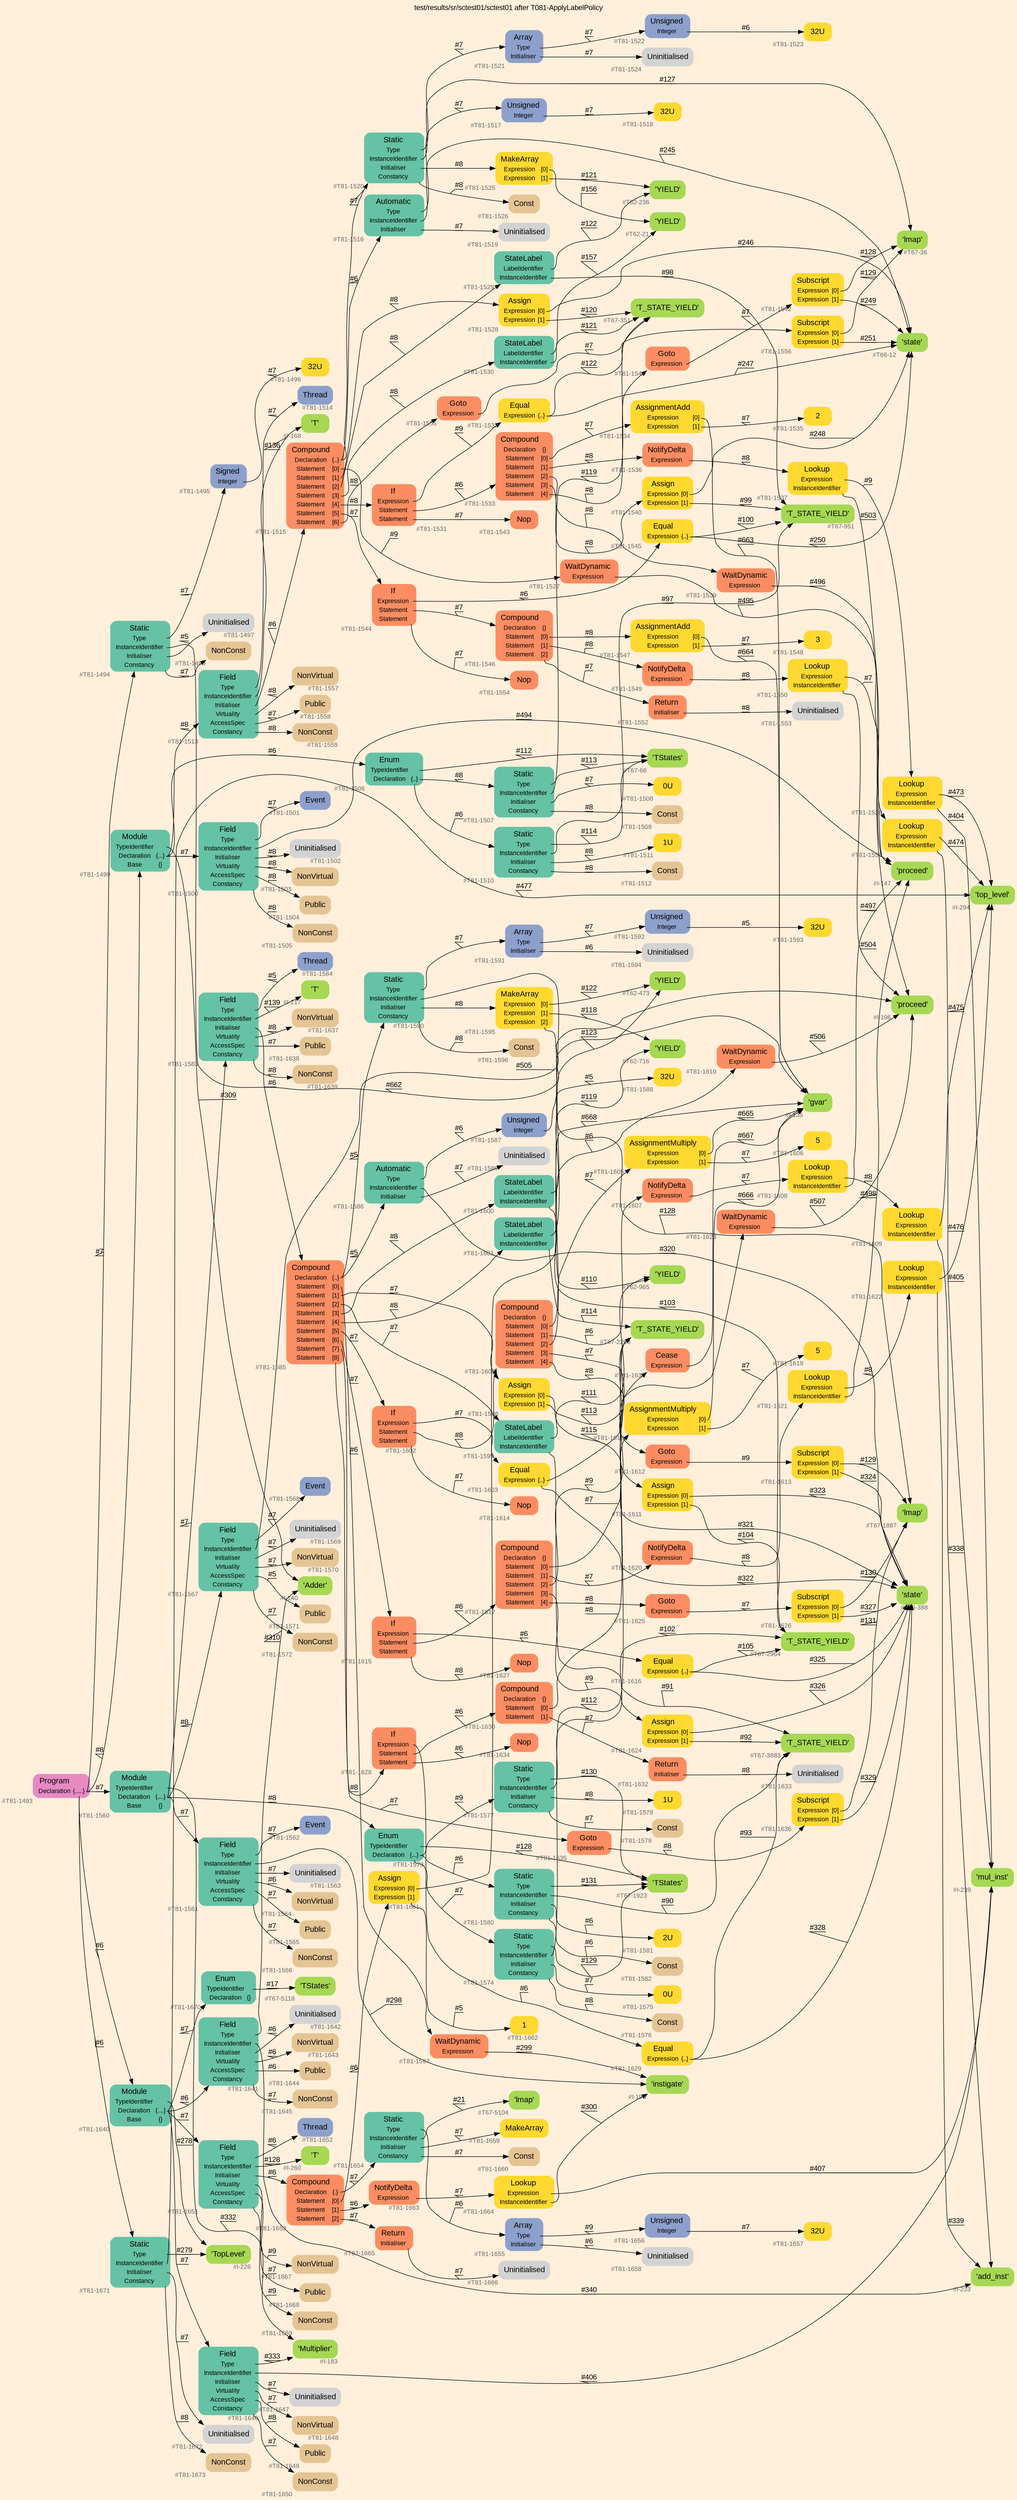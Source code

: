digraph "test/results/sr/sctest01/sctest01 after T081-ApplyLabelPolicy" {
label = "test/results/sr/sctest01/sctest01 after T081-ApplyLabelPolicy"
labelloc = t
graph [
    rankdir = "LR"
    ranksep = 0.3
    bgcolor = antiquewhite1
    color = black
    fontcolor = black
    fontname = "Arial"
];
node [
    fontname = "Arial"
];
edge [
    fontname = "Arial"
];

// -------------------- node figure --------------------
// -------- block #T81-1493 ----------
"#T81-1493" [
    fillcolor = "/set28/4"
    xlabel = "#T81-1493"
    fontsize = "12"
    fontcolor = grey40
    shape = "plaintext"
    label = <<TABLE BORDER="0" CELLBORDER="0" CELLSPACING="0">
     <TR><TD><FONT COLOR="black" POINT-SIZE="15">Program</FONT></TD></TR>
     <TR><TD><FONT COLOR="black" POINT-SIZE="12">Declaration</FONT></TD><TD PORT="port0"><FONT COLOR="black" POINT-SIZE="12">{.....}</FONT></TD></TR>
    </TABLE>>
    style = "rounded,filled"
];

// -------- block #T81-1494 ----------
"#T81-1494" [
    fillcolor = "/set28/1"
    xlabel = "#T81-1494"
    fontsize = "12"
    fontcolor = grey40
    shape = "plaintext"
    label = <<TABLE BORDER="0" CELLBORDER="0" CELLSPACING="0">
     <TR><TD><FONT COLOR="black" POINT-SIZE="15">Static</FONT></TD></TR>
     <TR><TD><FONT COLOR="black" POINT-SIZE="12">Type</FONT></TD><TD PORT="port0"></TD></TR>
     <TR><TD><FONT COLOR="black" POINT-SIZE="12">InstanceIdentifier</FONT></TD><TD PORT="port1"></TD></TR>
     <TR><TD><FONT COLOR="black" POINT-SIZE="12">Initialiser</FONT></TD><TD PORT="port2"></TD></TR>
     <TR><TD><FONT COLOR="black" POINT-SIZE="12">Constancy</FONT></TD><TD PORT="port3"></TD></TR>
    </TABLE>>
    style = "rounded,filled"
];

// -------- block #T81-1495 ----------
"#T81-1495" [
    fillcolor = "/set28/3"
    xlabel = "#T81-1495"
    fontsize = "12"
    fontcolor = grey40
    shape = "plaintext"
    label = <<TABLE BORDER="0" CELLBORDER="0" CELLSPACING="0">
     <TR><TD><FONT COLOR="black" POINT-SIZE="15">Signed</FONT></TD></TR>
     <TR><TD><FONT COLOR="black" POINT-SIZE="12">Integer</FONT></TD><TD PORT="port0"></TD></TR>
    </TABLE>>
    style = "rounded,filled"
];

// -------- block #T81-1496 ----------
"#T81-1496" [
    fillcolor = "/set28/6"
    xlabel = "#T81-1496"
    fontsize = "12"
    fontcolor = grey40
    shape = "plaintext"
    label = <<TABLE BORDER="0" CELLBORDER="0" CELLSPACING="0">
     <TR><TD><FONT COLOR="black" POINT-SIZE="15">32U</FONT></TD></TR>
    </TABLE>>
    style = "rounded,filled"
];

// -------- block #I-135 ----------
"#I-135" [
    fillcolor = "/set28/5"
    xlabel = "#I-135"
    fontsize = "12"
    fontcolor = grey40
    shape = "plaintext"
    label = <<TABLE BORDER="0" CELLBORDER="0" CELLSPACING="0">
     <TR><TD><FONT COLOR="black" POINT-SIZE="15">'gvar'</FONT></TD></TR>
    </TABLE>>
    style = "rounded,filled"
];

// -------- block #T81-1497 ----------
"#T81-1497" [
    xlabel = "#T81-1497"
    fontsize = "12"
    fontcolor = grey40
    shape = "plaintext"
    label = <<TABLE BORDER="0" CELLBORDER="0" CELLSPACING="0">
     <TR><TD><FONT COLOR="black" POINT-SIZE="15">Uninitialised</FONT></TD></TR>
    </TABLE>>
    style = "rounded,filled"
];

// -------- block #T81-1498 ----------
"#T81-1498" [
    fillcolor = "/set28/7"
    xlabel = "#T81-1498"
    fontsize = "12"
    fontcolor = grey40
    shape = "plaintext"
    label = <<TABLE BORDER="0" CELLBORDER="0" CELLSPACING="0">
     <TR><TD><FONT COLOR="black" POINT-SIZE="15">NonConst</FONT></TD></TR>
    </TABLE>>
    style = "rounded,filled"
];

// -------- block #T81-1499 ----------
"#T81-1499" [
    fillcolor = "/set28/1"
    xlabel = "#T81-1499"
    fontsize = "12"
    fontcolor = grey40
    shape = "plaintext"
    label = <<TABLE BORDER="0" CELLBORDER="0" CELLSPACING="0">
     <TR><TD><FONT COLOR="black" POINT-SIZE="15">Module</FONT></TD></TR>
     <TR><TD><FONT COLOR="black" POINT-SIZE="12">TypeIdentifier</FONT></TD><TD PORT="port0"></TD></TR>
     <TR><TD><FONT COLOR="black" POINT-SIZE="12">Declaration</FONT></TD><TD PORT="port1"><FONT COLOR="black" POINT-SIZE="12">{...}</FONT></TD></TR>
     <TR><TD><FONT COLOR="black" POINT-SIZE="12">Base</FONT></TD><TD PORT="port2"><FONT COLOR="black" POINT-SIZE="12">{}</FONT></TD></TR>
    </TABLE>>
    style = "rounded,filled"
];

// -------- block #I-140 ----------
"#I-140" [
    fillcolor = "/set28/5"
    xlabel = "#I-140"
    fontsize = "12"
    fontcolor = grey40
    shape = "plaintext"
    label = <<TABLE BORDER="0" CELLBORDER="0" CELLSPACING="0">
     <TR><TD><FONT COLOR="black" POINT-SIZE="15">'Adder'</FONT></TD></TR>
    </TABLE>>
    style = "rounded,filled"
];

// -------- block #T81-1500 ----------
"#T81-1500" [
    fillcolor = "/set28/1"
    xlabel = "#T81-1500"
    fontsize = "12"
    fontcolor = grey40
    shape = "plaintext"
    label = <<TABLE BORDER="0" CELLBORDER="0" CELLSPACING="0">
     <TR><TD><FONT COLOR="black" POINT-SIZE="15">Field</FONT></TD></TR>
     <TR><TD><FONT COLOR="black" POINT-SIZE="12">Type</FONT></TD><TD PORT="port0"></TD></TR>
     <TR><TD><FONT COLOR="black" POINT-SIZE="12">InstanceIdentifier</FONT></TD><TD PORT="port1"></TD></TR>
     <TR><TD><FONT COLOR="black" POINT-SIZE="12">Initialiser</FONT></TD><TD PORT="port2"></TD></TR>
     <TR><TD><FONT COLOR="black" POINT-SIZE="12">Virtuality</FONT></TD><TD PORT="port3"></TD></TR>
     <TR><TD><FONT COLOR="black" POINT-SIZE="12">AccessSpec</FONT></TD><TD PORT="port4"></TD></TR>
     <TR><TD><FONT COLOR="black" POINT-SIZE="12">Constancy</FONT></TD><TD PORT="port5"></TD></TR>
    </TABLE>>
    style = "rounded,filled"
];

// -------- block #T81-1501 ----------
"#T81-1501" [
    fillcolor = "/set28/3"
    xlabel = "#T81-1501"
    fontsize = "12"
    fontcolor = grey40
    shape = "plaintext"
    label = <<TABLE BORDER="0" CELLBORDER="0" CELLSPACING="0">
     <TR><TD><FONT COLOR="black" POINT-SIZE="15">Event</FONT></TD></TR>
    </TABLE>>
    style = "rounded,filled"
];

// -------- block #I-147 ----------
"#I-147" [
    fillcolor = "/set28/5"
    xlabel = "#I-147"
    fontsize = "12"
    fontcolor = grey40
    shape = "plaintext"
    label = <<TABLE BORDER="0" CELLBORDER="0" CELLSPACING="0">
     <TR><TD><FONT COLOR="black" POINT-SIZE="15">'proceed'</FONT></TD></TR>
    </TABLE>>
    style = "rounded,filled"
];

// -------- block #T81-1502 ----------
"#T81-1502" [
    xlabel = "#T81-1502"
    fontsize = "12"
    fontcolor = grey40
    shape = "plaintext"
    label = <<TABLE BORDER="0" CELLBORDER="0" CELLSPACING="0">
     <TR><TD><FONT COLOR="black" POINT-SIZE="15">Uninitialised</FONT></TD></TR>
    </TABLE>>
    style = "rounded,filled"
];

// -------- block #T81-1503 ----------
"#T81-1503" [
    fillcolor = "/set28/7"
    xlabel = "#T81-1503"
    fontsize = "12"
    fontcolor = grey40
    shape = "plaintext"
    label = <<TABLE BORDER="0" CELLBORDER="0" CELLSPACING="0">
     <TR><TD><FONT COLOR="black" POINT-SIZE="15">NonVirtual</FONT></TD></TR>
    </TABLE>>
    style = "rounded,filled"
];

// -------- block #T81-1504 ----------
"#T81-1504" [
    fillcolor = "/set28/7"
    xlabel = "#T81-1504"
    fontsize = "12"
    fontcolor = grey40
    shape = "plaintext"
    label = <<TABLE BORDER="0" CELLBORDER="0" CELLSPACING="0">
     <TR><TD><FONT COLOR="black" POINT-SIZE="15">Public</FONT></TD></TR>
    </TABLE>>
    style = "rounded,filled"
];

// -------- block #T81-1505 ----------
"#T81-1505" [
    fillcolor = "/set28/7"
    xlabel = "#T81-1505"
    fontsize = "12"
    fontcolor = grey40
    shape = "plaintext"
    label = <<TABLE BORDER="0" CELLBORDER="0" CELLSPACING="0">
     <TR><TD><FONT COLOR="black" POINT-SIZE="15">NonConst</FONT></TD></TR>
    </TABLE>>
    style = "rounded,filled"
];

// -------- block #T81-1506 ----------
"#T81-1506" [
    fillcolor = "/set28/1"
    xlabel = "#T81-1506"
    fontsize = "12"
    fontcolor = grey40
    shape = "plaintext"
    label = <<TABLE BORDER="0" CELLBORDER="0" CELLSPACING="0">
     <TR><TD><FONT COLOR="black" POINT-SIZE="15">Enum</FONT></TD></TR>
     <TR><TD><FONT COLOR="black" POINT-SIZE="12">TypeIdentifier</FONT></TD><TD PORT="port0"></TD></TR>
     <TR><TD><FONT COLOR="black" POINT-SIZE="12">Declaration</FONT></TD><TD PORT="port1"><FONT COLOR="black" POINT-SIZE="12">{..}</FONT></TD></TR>
    </TABLE>>
    style = "rounded,filled"
];

// -------- block #T67-66 ----------
"#T67-66" [
    fillcolor = "/set28/5"
    xlabel = "#T67-66"
    fontsize = "12"
    fontcolor = grey40
    shape = "plaintext"
    label = <<TABLE BORDER="0" CELLBORDER="0" CELLSPACING="0">
     <TR><TD><FONT COLOR="black" POINT-SIZE="15">'TStates'</FONT></TD></TR>
    </TABLE>>
    style = "rounded,filled"
];

// -------- block #T81-1507 ----------
"#T81-1507" [
    fillcolor = "/set28/1"
    xlabel = "#T81-1507"
    fontsize = "12"
    fontcolor = grey40
    shape = "plaintext"
    label = <<TABLE BORDER="0" CELLBORDER="0" CELLSPACING="0">
     <TR><TD><FONT COLOR="black" POINT-SIZE="15">Static</FONT></TD></TR>
     <TR><TD><FONT COLOR="black" POINT-SIZE="12">Type</FONT></TD><TD PORT="port0"></TD></TR>
     <TR><TD><FONT COLOR="black" POINT-SIZE="12">InstanceIdentifier</FONT></TD><TD PORT="port1"></TD></TR>
     <TR><TD><FONT COLOR="black" POINT-SIZE="12">Initialiser</FONT></TD><TD PORT="port2"></TD></TR>
     <TR><TD><FONT COLOR="black" POINT-SIZE="12">Constancy</FONT></TD><TD PORT="port3"></TD></TR>
    </TABLE>>
    style = "rounded,filled"
];

// -------- block #T67-351 ----------
"#T67-351" [
    fillcolor = "/set28/5"
    xlabel = "#T67-351"
    fontsize = "12"
    fontcolor = grey40
    shape = "plaintext"
    label = <<TABLE BORDER="0" CELLBORDER="0" CELLSPACING="0">
     <TR><TD><FONT COLOR="black" POINT-SIZE="15">'T_STATE_YIELD'</FONT></TD></TR>
    </TABLE>>
    style = "rounded,filled"
];

// -------- block #T81-1508 ----------
"#T81-1508" [
    fillcolor = "/set28/6"
    xlabel = "#T81-1508"
    fontsize = "12"
    fontcolor = grey40
    shape = "plaintext"
    label = <<TABLE BORDER="0" CELLBORDER="0" CELLSPACING="0">
     <TR><TD><FONT COLOR="black" POINT-SIZE="15">0U</FONT></TD></TR>
    </TABLE>>
    style = "rounded,filled"
];

// -------- block #T81-1509 ----------
"#T81-1509" [
    fillcolor = "/set28/7"
    xlabel = "#T81-1509"
    fontsize = "12"
    fontcolor = grey40
    shape = "plaintext"
    label = <<TABLE BORDER="0" CELLBORDER="0" CELLSPACING="0">
     <TR><TD><FONT COLOR="black" POINT-SIZE="15">Const</FONT></TD></TR>
    </TABLE>>
    style = "rounded,filled"
];

// -------- block #T81-1510 ----------
"#T81-1510" [
    fillcolor = "/set28/1"
    xlabel = "#T81-1510"
    fontsize = "12"
    fontcolor = grey40
    shape = "plaintext"
    label = <<TABLE BORDER="0" CELLBORDER="0" CELLSPACING="0">
     <TR><TD><FONT COLOR="black" POINT-SIZE="15">Static</FONT></TD></TR>
     <TR><TD><FONT COLOR="black" POINT-SIZE="12">Type</FONT></TD><TD PORT="port0"></TD></TR>
     <TR><TD><FONT COLOR="black" POINT-SIZE="12">InstanceIdentifier</FONT></TD><TD PORT="port1"></TD></TR>
     <TR><TD><FONT COLOR="black" POINT-SIZE="12">Initialiser</FONT></TD><TD PORT="port2"></TD></TR>
     <TR><TD><FONT COLOR="black" POINT-SIZE="12">Constancy</FONT></TD><TD PORT="port3"></TD></TR>
    </TABLE>>
    style = "rounded,filled"
];

// -------- block #T67-951 ----------
"#T67-951" [
    fillcolor = "/set28/5"
    xlabel = "#T67-951"
    fontsize = "12"
    fontcolor = grey40
    shape = "plaintext"
    label = <<TABLE BORDER="0" CELLBORDER="0" CELLSPACING="0">
     <TR><TD><FONT COLOR="black" POINT-SIZE="15">'T_STATE_YIELD'</FONT></TD></TR>
    </TABLE>>
    style = "rounded,filled"
];

// -------- block #T81-1511 ----------
"#T81-1511" [
    fillcolor = "/set28/6"
    xlabel = "#T81-1511"
    fontsize = "12"
    fontcolor = grey40
    shape = "plaintext"
    label = <<TABLE BORDER="0" CELLBORDER="0" CELLSPACING="0">
     <TR><TD><FONT COLOR="black" POINT-SIZE="15">1U</FONT></TD></TR>
    </TABLE>>
    style = "rounded,filled"
];

// -------- block #T81-1512 ----------
"#T81-1512" [
    fillcolor = "/set28/7"
    xlabel = "#T81-1512"
    fontsize = "12"
    fontcolor = grey40
    shape = "plaintext"
    label = <<TABLE BORDER="0" CELLBORDER="0" CELLSPACING="0">
     <TR><TD><FONT COLOR="black" POINT-SIZE="15">Const</FONT></TD></TR>
    </TABLE>>
    style = "rounded,filled"
];

// -------- block #T81-1513 ----------
"#T81-1513" [
    fillcolor = "/set28/1"
    xlabel = "#T81-1513"
    fontsize = "12"
    fontcolor = grey40
    shape = "plaintext"
    label = <<TABLE BORDER="0" CELLBORDER="0" CELLSPACING="0">
     <TR><TD><FONT COLOR="black" POINT-SIZE="15">Field</FONT></TD></TR>
     <TR><TD><FONT COLOR="black" POINT-SIZE="12">Type</FONT></TD><TD PORT="port0"></TD></TR>
     <TR><TD><FONT COLOR="black" POINT-SIZE="12">InstanceIdentifier</FONT></TD><TD PORT="port1"></TD></TR>
     <TR><TD><FONT COLOR="black" POINT-SIZE="12">Initialiser</FONT></TD><TD PORT="port2"></TD></TR>
     <TR><TD><FONT COLOR="black" POINT-SIZE="12">Virtuality</FONT></TD><TD PORT="port3"></TD></TR>
     <TR><TD><FONT COLOR="black" POINT-SIZE="12">AccessSpec</FONT></TD><TD PORT="port4"></TD></TR>
     <TR><TD><FONT COLOR="black" POINT-SIZE="12">Constancy</FONT></TD><TD PORT="port5"></TD></TR>
    </TABLE>>
    style = "rounded,filled"
];

// -------- block #T81-1514 ----------
"#T81-1514" [
    fillcolor = "/set28/3"
    xlabel = "#T81-1514"
    fontsize = "12"
    fontcolor = grey40
    shape = "plaintext"
    label = <<TABLE BORDER="0" CELLBORDER="0" CELLSPACING="0">
     <TR><TD><FONT COLOR="black" POINT-SIZE="15">Thread</FONT></TD></TR>
    </TABLE>>
    style = "rounded,filled"
];

// -------- block #I-168 ----------
"#I-168" [
    fillcolor = "/set28/5"
    xlabel = "#I-168"
    fontsize = "12"
    fontcolor = grey40
    shape = "plaintext"
    label = <<TABLE BORDER="0" CELLBORDER="0" CELLSPACING="0">
     <TR><TD><FONT COLOR="black" POINT-SIZE="15">'T'</FONT></TD></TR>
    </TABLE>>
    style = "rounded,filled"
];

// -------- block #T81-1515 ----------
"#T81-1515" [
    fillcolor = "/set28/2"
    xlabel = "#T81-1515"
    fontsize = "12"
    fontcolor = grey40
    shape = "plaintext"
    label = <<TABLE BORDER="0" CELLBORDER="0" CELLSPACING="0">
     <TR><TD><FONT COLOR="black" POINT-SIZE="15">Compound</FONT></TD></TR>
     <TR><TD><FONT COLOR="black" POINT-SIZE="12">Declaration</FONT></TD><TD PORT="port0"><FONT COLOR="black" POINT-SIZE="12">{..}</FONT></TD></TR>
     <TR><TD><FONT COLOR="black" POINT-SIZE="12">Statement</FONT></TD><TD PORT="port1"><FONT COLOR="black" POINT-SIZE="12">[0]</FONT></TD></TR>
     <TR><TD><FONT COLOR="black" POINT-SIZE="12">Statement</FONT></TD><TD PORT="port2"><FONT COLOR="black" POINT-SIZE="12">[1]</FONT></TD></TR>
     <TR><TD><FONT COLOR="black" POINT-SIZE="12">Statement</FONT></TD><TD PORT="port3"><FONT COLOR="black" POINT-SIZE="12">[2]</FONT></TD></TR>
     <TR><TD><FONT COLOR="black" POINT-SIZE="12">Statement</FONT></TD><TD PORT="port4"><FONT COLOR="black" POINT-SIZE="12">[3]</FONT></TD></TR>
     <TR><TD><FONT COLOR="black" POINT-SIZE="12">Statement</FONT></TD><TD PORT="port5"><FONT COLOR="black" POINT-SIZE="12">[4]</FONT></TD></TR>
     <TR><TD><FONT COLOR="black" POINT-SIZE="12">Statement</FONT></TD><TD PORT="port6"><FONT COLOR="black" POINT-SIZE="12">[5]</FONT></TD></TR>
     <TR><TD><FONT COLOR="black" POINT-SIZE="12">Statement</FONT></TD><TD PORT="port7"><FONT COLOR="black" POINT-SIZE="12">[6]</FONT></TD></TR>
    </TABLE>>
    style = "rounded,filled"
];

// -------- block #T81-1516 ----------
"#T81-1516" [
    fillcolor = "/set28/1"
    xlabel = "#T81-1516"
    fontsize = "12"
    fontcolor = grey40
    shape = "plaintext"
    label = <<TABLE BORDER="0" CELLBORDER="0" CELLSPACING="0">
     <TR><TD><FONT COLOR="black" POINT-SIZE="15">Automatic</FONT></TD></TR>
     <TR><TD><FONT COLOR="black" POINT-SIZE="12">Type</FONT></TD><TD PORT="port0"></TD></TR>
     <TR><TD><FONT COLOR="black" POINT-SIZE="12">InstanceIdentifier</FONT></TD><TD PORT="port1"></TD></TR>
     <TR><TD><FONT COLOR="black" POINT-SIZE="12">Initialiser</FONT></TD><TD PORT="port2"></TD></TR>
    </TABLE>>
    style = "rounded,filled"
];

// -------- block #T81-1517 ----------
"#T81-1517" [
    fillcolor = "/set28/3"
    xlabel = "#T81-1517"
    fontsize = "12"
    fontcolor = grey40
    shape = "plaintext"
    label = <<TABLE BORDER="0" CELLBORDER="0" CELLSPACING="0">
     <TR><TD><FONT COLOR="black" POINT-SIZE="15">Unsigned</FONT></TD></TR>
     <TR><TD><FONT COLOR="black" POINT-SIZE="12">Integer</FONT></TD><TD PORT="port0"></TD></TR>
    </TABLE>>
    style = "rounded,filled"
];

// -------- block #T81-1518 ----------
"#T81-1518" [
    fillcolor = "/set28/6"
    xlabel = "#T81-1518"
    fontsize = "12"
    fontcolor = grey40
    shape = "plaintext"
    label = <<TABLE BORDER="0" CELLBORDER="0" CELLSPACING="0">
     <TR><TD><FONT COLOR="black" POINT-SIZE="15">32U</FONT></TD></TR>
    </TABLE>>
    style = "rounded,filled"
];

// -------- block #T66-12 ----------
"#T66-12" [
    fillcolor = "/set28/5"
    xlabel = "#T66-12"
    fontsize = "12"
    fontcolor = grey40
    shape = "plaintext"
    label = <<TABLE BORDER="0" CELLBORDER="0" CELLSPACING="0">
     <TR><TD><FONT COLOR="black" POINT-SIZE="15">'state'</FONT></TD></TR>
    </TABLE>>
    style = "rounded,filled"
];

// -------- block #T81-1519 ----------
"#T81-1519" [
    xlabel = "#T81-1519"
    fontsize = "12"
    fontcolor = grey40
    shape = "plaintext"
    label = <<TABLE BORDER="0" CELLBORDER="0" CELLSPACING="0">
     <TR><TD><FONT COLOR="black" POINT-SIZE="15">Uninitialised</FONT></TD></TR>
    </TABLE>>
    style = "rounded,filled"
];

// -------- block #T81-1520 ----------
"#T81-1520" [
    fillcolor = "/set28/1"
    xlabel = "#T81-1520"
    fontsize = "12"
    fontcolor = grey40
    shape = "plaintext"
    label = <<TABLE BORDER="0" CELLBORDER="0" CELLSPACING="0">
     <TR><TD><FONT COLOR="black" POINT-SIZE="15">Static</FONT></TD></TR>
     <TR><TD><FONT COLOR="black" POINT-SIZE="12">Type</FONT></TD><TD PORT="port0"></TD></TR>
     <TR><TD><FONT COLOR="black" POINT-SIZE="12">InstanceIdentifier</FONT></TD><TD PORT="port1"></TD></TR>
     <TR><TD><FONT COLOR="black" POINT-SIZE="12">Initialiser</FONT></TD><TD PORT="port2"></TD></TR>
     <TR><TD><FONT COLOR="black" POINT-SIZE="12">Constancy</FONT></TD><TD PORT="port3"></TD></TR>
    </TABLE>>
    style = "rounded,filled"
];

// -------- block #T81-1521 ----------
"#T81-1521" [
    fillcolor = "/set28/3"
    xlabel = "#T81-1521"
    fontsize = "12"
    fontcolor = grey40
    shape = "plaintext"
    label = <<TABLE BORDER="0" CELLBORDER="0" CELLSPACING="0">
     <TR><TD><FONT COLOR="black" POINT-SIZE="15">Array</FONT></TD></TR>
     <TR><TD><FONT COLOR="black" POINT-SIZE="12">Type</FONT></TD><TD PORT="port0"></TD></TR>
     <TR><TD><FONT COLOR="black" POINT-SIZE="12">Initialiser</FONT></TD><TD PORT="port1"></TD></TR>
    </TABLE>>
    style = "rounded,filled"
];

// -------- block #T81-1522 ----------
"#T81-1522" [
    fillcolor = "/set28/3"
    xlabel = "#T81-1522"
    fontsize = "12"
    fontcolor = grey40
    shape = "plaintext"
    label = <<TABLE BORDER="0" CELLBORDER="0" CELLSPACING="0">
     <TR><TD><FONT COLOR="black" POINT-SIZE="15">Unsigned</FONT></TD></TR>
     <TR><TD><FONT COLOR="black" POINT-SIZE="12">Integer</FONT></TD><TD PORT="port0"></TD></TR>
    </TABLE>>
    style = "rounded,filled"
];

// -------- block #T81-1523 ----------
"#T81-1523" [
    fillcolor = "/set28/6"
    xlabel = "#T81-1523"
    fontsize = "12"
    fontcolor = grey40
    shape = "plaintext"
    label = <<TABLE BORDER="0" CELLBORDER="0" CELLSPACING="0">
     <TR><TD><FONT COLOR="black" POINT-SIZE="15">32U</FONT></TD></TR>
    </TABLE>>
    style = "rounded,filled"
];

// -------- block #T81-1524 ----------
"#T81-1524" [
    xlabel = "#T81-1524"
    fontsize = "12"
    fontcolor = grey40
    shape = "plaintext"
    label = <<TABLE BORDER="0" CELLBORDER="0" CELLSPACING="0">
     <TR><TD><FONT COLOR="black" POINT-SIZE="15">Uninitialised</FONT></TD></TR>
    </TABLE>>
    style = "rounded,filled"
];

// -------- block #T67-36 ----------
"#T67-36" [
    fillcolor = "/set28/5"
    xlabel = "#T67-36"
    fontsize = "12"
    fontcolor = grey40
    shape = "plaintext"
    label = <<TABLE BORDER="0" CELLBORDER="0" CELLSPACING="0">
     <TR><TD><FONT COLOR="black" POINT-SIZE="15">'lmap'</FONT></TD></TR>
    </TABLE>>
    style = "rounded,filled"
];

// -------- block #T81-1525 ----------
"#T81-1525" [
    fillcolor = "/set28/6"
    xlabel = "#T81-1525"
    fontsize = "12"
    fontcolor = grey40
    shape = "plaintext"
    label = <<TABLE BORDER="0" CELLBORDER="0" CELLSPACING="0">
     <TR><TD><FONT COLOR="black" POINT-SIZE="15">MakeArray</FONT></TD></TR>
     <TR><TD><FONT COLOR="black" POINT-SIZE="12">Expression</FONT></TD><TD PORT="port0"><FONT COLOR="black" POINT-SIZE="12">[0]</FONT></TD></TR>
     <TR><TD><FONT COLOR="black" POINT-SIZE="12">Expression</FONT></TD><TD PORT="port1"><FONT COLOR="black" POINT-SIZE="12">[1]</FONT></TD></TR>
    </TABLE>>
    style = "rounded,filled"
];

// -------- block #T62-21 ----------
"#T62-21" [
    fillcolor = "/set28/5"
    xlabel = "#T62-21"
    fontsize = "12"
    fontcolor = grey40
    shape = "plaintext"
    label = <<TABLE BORDER="0" CELLBORDER="0" CELLSPACING="0">
     <TR><TD><FONT COLOR="black" POINT-SIZE="15">'YIELD'</FONT></TD></TR>
    </TABLE>>
    style = "rounded,filled"
];

// -------- block #T62-236 ----------
"#T62-236" [
    fillcolor = "/set28/5"
    xlabel = "#T62-236"
    fontsize = "12"
    fontcolor = grey40
    shape = "plaintext"
    label = <<TABLE BORDER="0" CELLBORDER="0" CELLSPACING="0">
     <TR><TD><FONT COLOR="black" POINT-SIZE="15">'YIELD'</FONT></TD></TR>
    </TABLE>>
    style = "rounded,filled"
];

// -------- block #T81-1526 ----------
"#T81-1526" [
    fillcolor = "/set28/7"
    xlabel = "#T81-1526"
    fontsize = "12"
    fontcolor = grey40
    shape = "plaintext"
    label = <<TABLE BORDER="0" CELLBORDER="0" CELLSPACING="0">
     <TR><TD><FONT COLOR="black" POINT-SIZE="15">Const</FONT></TD></TR>
    </TABLE>>
    style = "rounded,filled"
];

// -------- block #T81-1527 ----------
"#T81-1527" [
    fillcolor = "/set28/2"
    xlabel = "#T81-1527"
    fontsize = "12"
    fontcolor = grey40
    shape = "plaintext"
    label = <<TABLE BORDER="0" CELLBORDER="0" CELLSPACING="0">
     <TR><TD><FONT COLOR="black" POINT-SIZE="15">WaitDynamic</FONT></TD></TR>
     <TR><TD><FONT COLOR="black" POINT-SIZE="12">Expression</FONT></TD><TD PORT="port0"></TD></TR>
    </TABLE>>
    style = "rounded,filled"
];

// -------- block #T81-1528 ----------
"#T81-1528" [
    fillcolor = "/set28/6"
    xlabel = "#T81-1528"
    fontsize = "12"
    fontcolor = grey40
    shape = "plaintext"
    label = <<TABLE BORDER="0" CELLBORDER="0" CELLSPACING="0">
     <TR><TD><FONT COLOR="black" POINT-SIZE="15">Assign</FONT></TD></TR>
     <TR><TD><FONT COLOR="black" POINT-SIZE="12">Expression</FONT></TD><TD PORT="port0"><FONT COLOR="black" POINT-SIZE="12">[0]</FONT></TD></TR>
     <TR><TD><FONT COLOR="black" POINT-SIZE="12">Expression</FONT></TD><TD PORT="port1"><FONT COLOR="black" POINT-SIZE="12">[1]</FONT></TD></TR>
    </TABLE>>
    style = "rounded,filled"
];

// -------- block #T81-1529 ----------
"#T81-1529" [
    fillcolor = "/set28/1"
    xlabel = "#T81-1529"
    fontsize = "12"
    fontcolor = grey40
    shape = "plaintext"
    label = <<TABLE BORDER="0" CELLBORDER="0" CELLSPACING="0">
     <TR><TD><FONT COLOR="black" POINT-SIZE="15">StateLabel</FONT></TD></TR>
     <TR><TD><FONT COLOR="black" POINT-SIZE="12">LabelIdentifier</FONT></TD><TD PORT="port0"></TD></TR>
     <TR><TD><FONT COLOR="black" POINT-SIZE="12">InstanceIdentifier</FONT></TD><TD PORT="port1"></TD></TR>
    </TABLE>>
    style = "rounded,filled"
];

// -------- block #T81-1530 ----------
"#T81-1530" [
    fillcolor = "/set28/1"
    xlabel = "#T81-1530"
    fontsize = "12"
    fontcolor = grey40
    shape = "plaintext"
    label = <<TABLE BORDER="0" CELLBORDER="0" CELLSPACING="0">
     <TR><TD><FONT COLOR="black" POINT-SIZE="15">StateLabel</FONT></TD></TR>
     <TR><TD><FONT COLOR="black" POINT-SIZE="12">LabelIdentifier</FONT></TD><TD PORT="port0"></TD></TR>
     <TR><TD><FONT COLOR="black" POINT-SIZE="12">InstanceIdentifier</FONT></TD><TD PORT="port1"></TD></TR>
    </TABLE>>
    style = "rounded,filled"
];

// -------- block #T81-1531 ----------
"#T81-1531" [
    fillcolor = "/set28/2"
    xlabel = "#T81-1531"
    fontsize = "12"
    fontcolor = grey40
    shape = "plaintext"
    label = <<TABLE BORDER="0" CELLBORDER="0" CELLSPACING="0">
     <TR><TD><FONT COLOR="black" POINT-SIZE="15">If</FONT></TD></TR>
     <TR><TD><FONT COLOR="black" POINT-SIZE="12">Expression</FONT></TD><TD PORT="port0"></TD></TR>
     <TR><TD><FONT COLOR="black" POINT-SIZE="12">Statement</FONT></TD><TD PORT="port1"></TD></TR>
     <TR><TD><FONT COLOR="black" POINT-SIZE="12">Statement</FONT></TD><TD PORT="port2"></TD></TR>
    </TABLE>>
    style = "rounded,filled"
];

// -------- block #T81-1532 ----------
"#T81-1532" [
    fillcolor = "/set28/6"
    xlabel = "#T81-1532"
    fontsize = "12"
    fontcolor = grey40
    shape = "plaintext"
    label = <<TABLE BORDER="0" CELLBORDER="0" CELLSPACING="0">
     <TR><TD><FONT COLOR="black" POINT-SIZE="15">Equal</FONT></TD></TR>
     <TR><TD><FONT COLOR="black" POINT-SIZE="12">Expression</FONT></TD><TD PORT="port0"><FONT COLOR="black" POINT-SIZE="12">{..}</FONT></TD></TR>
    </TABLE>>
    style = "rounded,filled"
];

// -------- block #T81-1533 ----------
"#T81-1533" [
    fillcolor = "/set28/2"
    xlabel = "#T81-1533"
    fontsize = "12"
    fontcolor = grey40
    shape = "plaintext"
    label = <<TABLE BORDER="0" CELLBORDER="0" CELLSPACING="0">
     <TR><TD><FONT COLOR="black" POINT-SIZE="15">Compound</FONT></TD></TR>
     <TR><TD><FONT COLOR="black" POINT-SIZE="12">Declaration</FONT></TD><TD PORT="port0"><FONT COLOR="black" POINT-SIZE="12">{}</FONT></TD></TR>
     <TR><TD><FONT COLOR="black" POINT-SIZE="12">Statement</FONT></TD><TD PORT="port1"><FONT COLOR="black" POINT-SIZE="12">[0]</FONT></TD></TR>
     <TR><TD><FONT COLOR="black" POINT-SIZE="12">Statement</FONT></TD><TD PORT="port2"><FONT COLOR="black" POINT-SIZE="12">[1]</FONT></TD></TR>
     <TR><TD><FONT COLOR="black" POINT-SIZE="12">Statement</FONT></TD><TD PORT="port3"><FONT COLOR="black" POINT-SIZE="12">[2]</FONT></TD></TR>
     <TR><TD><FONT COLOR="black" POINT-SIZE="12">Statement</FONT></TD><TD PORT="port4"><FONT COLOR="black" POINT-SIZE="12">[3]</FONT></TD></TR>
     <TR><TD><FONT COLOR="black" POINT-SIZE="12">Statement</FONT></TD><TD PORT="port5"><FONT COLOR="black" POINT-SIZE="12">[4]</FONT></TD></TR>
    </TABLE>>
    style = "rounded,filled"
];

// -------- block #T81-1534 ----------
"#T81-1534" [
    fillcolor = "/set28/6"
    xlabel = "#T81-1534"
    fontsize = "12"
    fontcolor = grey40
    shape = "plaintext"
    label = <<TABLE BORDER="0" CELLBORDER="0" CELLSPACING="0">
     <TR><TD><FONT COLOR="black" POINT-SIZE="15">AssignmentAdd</FONT></TD></TR>
     <TR><TD><FONT COLOR="black" POINT-SIZE="12">Expression</FONT></TD><TD PORT="port0"><FONT COLOR="black" POINT-SIZE="12">[0]</FONT></TD></TR>
     <TR><TD><FONT COLOR="black" POINT-SIZE="12">Expression</FONT></TD><TD PORT="port1"><FONT COLOR="black" POINT-SIZE="12">[1]</FONT></TD></TR>
    </TABLE>>
    style = "rounded,filled"
];

// -------- block #T81-1535 ----------
"#T81-1535" [
    fillcolor = "/set28/6"
    xlabel = "#T81-1535"
    fontsize = "12"
    fontcolor = grey40
    shape = "plaintext"
    label = <<TABLE BORDER="0" CELLBORDER="0" CELLSPACING="0">
     <TR><TD><FONT COLOR="black" POINT-SIZE="15">2</FONT></TD></TR>
    </TABLE>>
    style = "rounded,filled"
];

// -------- block #T81-1536 ----------
"#T81-1536" [
    fillcolor = "/set28/2"
    xlabel = "#T81-1536"
    fontsize = "12"
    fontcolor = grey40
    shape = "plaintext"
    label = <<TABLE BORDER="0" CELLBORDER="0" CELLSPACING="0">
     <TR><TD><FONT COLOR="black" POINT-SIZE="15">NotifyDelta</FONT></TD></TR>
     <TR><TD><FONT COLOR="black" POINT-SIZE="12">Expression</FONT></TD><TD PORT="port0"></TD></TR>
    </TABLE>>
    style = "rounded,filled"
];

// -------- block #T81-1537 ----------
"#T81-1537" [
    fillcolor = "/set28/6"
    xlabel = "#T81-1537"
    fontsize = "12"
    fontcolor = grey40
    shape = "plaintext"
    label = <<TABLE BORDER="0" CELLBORDER="0" CELLSPACING="0">
     <TR><TD><FONT COLOR="black" POINT-SIZE="15">Lookup</FONT></TD></TR>
     <TR><TD><FONT COLOR="black" POINT-SIZE="12">Expression</FONT></TD><TD PORT="port0"></TD></TR>
     <TR><TD><FONT COLOR="black" POINT-SIZE="12">InstanceIdentifier</FONT></TD><TD PORT="port1"></TD></TR>
    </TABLE>>
    style = "rounded,filled"
];

// -------- block #T81-1538 ----------
"#T81-1538" [
    fillcolor = "/set28/6"
    xlabel = "#T81-1538"
    fontsize = "12"
    fontcolor = grey40
    shape = "plaintext"
    label = <<TABLE BORDER="0" CELLBORDER="0" CELLSPACING="0">
     <TR><TD><FONT COLOR="black" POINT-SIZE="15">Lookup</FONT></TD></TR>
     <TR><TD><FONT COLOR="black" POINT-SIZE="12">Expression</FONT></TD><TD PORT="port0"></TD></TR>
     <TR><TD><FONT COLOR="black" POINT-SIZE="12">InstanceIdentifier</FONT></TD><TD PORT="port1"></TD></TR>
    </TABLE>>
    style = "rounded,filled"
];

// -------- block #I-294 ----------
"#I-294" [
    fillcolor = "/set28/5"
    xlabel = "#I-294"
    fontsize = "12"
    fontcolor = grey40
    shape = "plaintext"
    label = <<TABLE BORDER="0" CELLBORDER="0" CELLSPACING="0">
     <TR><TD><FONT COLOR="black" POINT-SIZE="15">'top_level'</FONT></TD></TR>
    </TABLE>>
    style = "rounded,filled"
];

// -------- block #I-239 ----------
"#I-239" [
    fillcolor = "/set28/5"
    xlabel = "#I-239"
    fontsize = "12"
    fontcolor = grey40
    shape = "plaintext"
    label = <<TABLE BORDER="0" CELLBORDER="0" CELLSPACING="0">
     <TR><TD><FONT COLOR="black" POINT-SIZE="15">'mul_inst'</FONT></TD></TR>
    </TABLE>>
    style = "rounded,filled"
];

// -------- block #I-196 ----------
"#I-196" [
    fillcolor = "/set28/5"
    xlabel = "#I-196"
    fontsize = "12"
    fontcolor = grey40
    shape = "plaintext"
    label = <<TABLE BORDER="0" CELLBORDER="0" CELLSPACING="0">
     <TR><TD><FONT COLOR="black" POINT-SIZE="15">'proceed'</FONT></TD></TR>
    </TABLE>>
    style = "rounded,filled"
];

// -------- block #T81-1539 ----------
"#T81-1539" [
    fillcolor = "/set28/2"
    xlabel = "#T81-1539"
    fontsize = "12"
    fontcolor = grey40
    shape = "plaintext"
    label = <<TABLE BORDER="0" CELLBORDER="0" CELLSPACING="0">
     <TR><TD><FONT COLOR="black" POINT-SIZE="15">WaitDynamic</FONT></TD></TR>
     <TR><TD><FONT COLOR="black" POINT-SIZE="12">Expression</FONT></TD><TD PORT="port0"></TD></TR>
    </TABLE>>
    style = "rounded,filled"
];

// -------- block #T81-1540 ----------
"#T81-1540" [
    fillcolor = "/set28/6"
    xlabel = "#T81-1540"
    fontsize = "12"
    fontcolor = grey40
    shape = "plaintext"
    label = <<TABLE BORDER="0" CELLBORDER="0" CELLSPACING="0">
     <TR><TD><FONT COLOR="black" POINT-SIZE="15">Assign</FONT></TD></TR>
     <TR><TD><FONT COLOR="black" POINT-SIZE="12">Expression</FONT></TD><TD PORT="port0"><FONT COLOR="black" POINT-SIZE="12">[0]</FONT></TD></TR>
     <TR><TD><FONT COLOR="black" POINT-SIZE="12">Expression</FONT></TD><TD PORT="port1"><FONT COLOR="black" POINT-SIZE="12">[1]</FONT></TD></TR>
    </TABLE>>
    style = "rounded,filled"
];

// -------- block #T81-1541 ----------
"#T81-1541" [
    fillcolor = "/set28/2"
    xlabel = "#T81-1541"
    fontsize = "12"
    fontcolor = grey40
    shape = "plaintext"
    label = <<TABLE BORDER="0" CELLBORDER="0" CELLSPACING="0">
     <TR><TD><FONT COLOR="black" POINT-SIZE="15">Goto</FONT></TD></TR>
     <TR><TD><FONT COLOR="black" POINT-SIZE="12">Expression</FONT></TD><TD PORT="port0"></TD></TR>
    </TABLE>>
    style = "rounded,filled"
];

// -------- block #T81-1542 ----------
"#T81-1542" [
    fillcolor = "/set28/6"
    xlabel = "#T81-1542"
    fontsize = "12"
    fontcolor = grey40
    shape = "plaintext"
    label = <<TABLE BORDER="0" CELLBORDER="0" CELLSPACING="0">
     <TR><TD><FONT COLOR="black" POINT-SIZE="15">Subscript</FONT></TD></TR>
     <TR><TD><FONT COLOR="black" POINT-SIZE="12">Expression</FONT></TD><TD PORT="port0"><FONT COLOR="black" POINT-SIZE="12">[0]</FONT></TD></TR>
     <TR><TD><FONT COLOR="black" POINT-SIZE="12">Expression</FONT></TD><TD PORT="port1"><FONT COLOR="black" POINT-SIZE="12">[1]</FONT></TD></TR>
    </TABLE>>
    style = "rounded,filled"
];

// -------- block #T81-1543 ----------
"#T81-1543" [
    fillcolor = "/set28/2"
    xlabel = "#T81-1543"
    fontsize = "12"
    fontcolor = grey40
    shape = "plaintext"
    label = <<TABLE BORDER="0" CELLBORDER="0" CELLSPACING="0">
     <TR><TD><FONT COLOR="black" POINT-SIZE="15">Nop</FONT></TD></TR>
    </TABLE>>
    style = "rounded,filled"
];

// -------- block #T81-1544 ----------
"#T81-1544" [
    fillcolor = "/set28/2"
    xlabel = "#T81-1544"
    fontsize = "12"
    fontcolor = grey40
    shape = "plaintext"
    label = <<TABLE BORDER="0" CELLBORDER="0" CELLSPACING="0">
     <TR><TD><FONT COLOR="black" POINT-SIZE="15">If</FONT></TD></TR>
     <TR><TD><FONT COLOR="black" POINT-SIZE="12">Expression</FONT></TD><TD PORT="port0"></TD></TR>
     <TR><TD><FONT COLOR="black" POINT-SIZE="12">Statement</FONT></TD><TD PORT="port1"></TD></TR>
     <TR><TD><FONT COLOR="black" POINT-SIZE="12">Statement</FONT></TD><TD PORT="port2"></TD></TR>
    </TABLE>>
    style = "rounded,filled"
];

// -------- block #T81-1545 ----------
"#T81-1545" [
    fillcolor = "/set28/6"
    xlabel = "#T81-1545"
    fontsize = "12"
    fontcolor = grey40
    shape = "plaintext"
    label = <<TABLE BORDER="0" CELLBORDER="0" CELLSPACING="0">
     <TR><TD><FONT COLOR="black" POINT-SIZE="15">Equal</FONT></TD></TR>
     <TR><TD><FONT COLOR="black" POINT-SIZE="12">Expression</FONT></TD><TD PORT="port0"><FONT COLOR="black" POINT-SIZE="12">{..}</FONT></TD></TR>
    </TABLE>>
    style = "rounded,filled"
];

// -------- block #T81-1546 ----------
"#T81-1546" [
    fillcolor = "/set28/2"
    xlabel = "#T81-1546"
    fontsize = "12"
    fontcolor = grey40
    shape = "plaintext"
    label = <<TABLE BORDER="0" CELLBORDER="0" CELLSPACING="0">
     <TR><TD><FONT COLOR="black" POINT-SIZE="15">Compound</FONT></TD></TR>
     <TR><TD><FONT COLOR="black" POINT-SIZE="12">Declaration</FONT></TD><TD PORT="port0"><FONT COLOR="black" POINT-SIZE="12">{}</FONT></TD></TR>
     <TR><TD><FONT COLOR="black" POINT-SIZE="12">Statement</FONT></TD><TD PORT="port1"><FONT COLOR="black" POINT-SIZE="12">[0]</FONT></TD></TR>
     <TR><TD><FONT COLOR="black" POINT-SIZE="12">Statement</FONT></TD><TD PORT="port2"><FONT COLOR="black" POINT-SIZE="12">[1]</FONT></TD></TR>
     <TR><TD><FONT COLOR="black" POINT-SIZE="12">Statement</FONT></TD><TD PORT="port3"><FONT COLOR="black" POINT-SIZE="12">[2]</FONT></TD></TR>
    </TABLE>>
    style = "rounded,filled"
];

// -------- block #T81-1547 ----------
"#T81-1547" [
    fillcolor = "/set28/6"
    xlabel = "#T81-1547"
    fontsize = "12"
    fontcolor = grey40
    shape = "plaintext"
    label = <<TABLE BORDER="0" CELLBORDER="0" CELLSPACING="0">
     <TR><TD><FONT COLOR="black" POINT-SIZE="15">AssignmentAdd</FONT></TD></TR>
     <TR><TD><FONT COLOR="black" POINT-SIZE="12">Expression</FONT></TD><TD PORT="port0"><FONT COLOR="black" POINT-SIZE="12">[0]</FONT></TD></TR>
     <TR><TD><FONT COLOR="black" POINT-SIZE="12">Expression</FONT></TD><TD PORT="port1"><FONT COLOR="black" POINT-SIZE="12">[1]</FONT></TD></TR>
    </TABLE>>
    style = "rounded,filled"
];

// -------- block #T81-1548 ----------
"#T81-1548" [
    fillcolor = "/set28/6"
    xlabel = "#T81-1548"
    fontsize = "12"
    fontcolor = grey40
    shape = "plaintext"
    label = <<TABLE BORDER="0" CELLBORDER="0" CELLSPACING="0">
     <TR><TD><FONT COLOR="black" POINT-SIZE="15">3</FONT></TD></TR>
    </TABLE>>
    style = "rounded,filled"
];

// -------- block #T81-1549 ----------
"#T81-1549" [
    fillcolor = "/set28/2"
    xlabel = "#T81-1549"
    fontsize = "12"
    fontcolor = grey40
    shape = "plaintext"
    label = <<TABLE BORDER="0" CELLBORDER="0" CELLSPACING="0">
     <TR><TD><FONT COLOR="black" POINT-SIZE="15">NotifyDelta</FONT></TD></TR>
     <TR><TD><FONT COLOR="black" POINT-SIZE="12">Expression</FONT></TD><TD PORT="port0"></TD></TR>
    </TABLE>>
    style = "rounded,filled"
];

// -------- block #T81-1550 ----------
"#T81-1550" [
    fillcolor = "/set28/6"
    xlabel = "#T81-1550"
    fontsize = "12"
    fontcolor = grey40
    shape = "plaintext"
    label = <<TABLE BORDER="0" CELLBORDER="0" CELLSPACING="0">
     <TR><TD><FONT COLOR="black" POINT-SIZE="15">Lookup</FONT></TD></TR>
     <TR><TD><FONT COLOR="black" POINT-SIZE="12">Expression</FONT></TD><TD PORT="port0"></TD></TR>
     <TR><TD><FONT COLOR="black" POINT-SIZE="12">InstanceIdentifier</FONT></TD><TD PORT="port1"></TD></TR>
    </TABLE>>
    style = "rounded,filled"
];

// -------- block #T81-1551 ----------
"#T81-1551" [
    fillcolor = "/set28/6"
    xlabel = "#T81-1551"
    fontsize = "12"
    fontcolor = grey40
    shape = "plaintext"
    label = <<TABLE BORDER="0" CELLBORDER="0" CELLSPACING="0">
     <TR><TD><FONT COLOR="black" POINT-SIZE="15">Lookup</FONT></TD></TR>
     <TR><TD><FONT COLOR="black" POINT-SIZE="12">Expression</FONT></TD><TD PORT="port0"></TD></TR>
     <TR><TD><FONT COLOR="black" POINT-SIZE="12">InstanceIdentifier</FONT></TD><TD PORT="port1"></TD></TR>
    </TABLE>>
    style = "rounded,filled"
];

// -------- block #T81-1552 ----------
"#T81-1552" [
    fillcolor = "/set28/2"
    xlabel = "#T81-1552"
    fontsize = "12"
    fontcolor = grey40
    shape = "plaintext"
    label = <<TABLE BORDER="0" CELLBORDER="0" CELLSPACING="0">
     <TR><TD><FONT COLOR="black" POINT-SIZE="15">Return</FONT></TD></TR>
     <TR><TD><FONT COLOR="black" POINT-SIZE="12">Initialiser</FONT></TD><TD PORT="port0"></TD></TR>
    </TABLE>>
    style = "rounded,filled"
];

// -------- block #T81-1553 ----------
"#T81-1553" [
    xlabel = "#T81-1553"
    fontsize = "12"
    fontcolor = grey40
    shape = "plaintext"
    label = <<TABLE BORDER="0" CELLBORDER="0" CELLSPACING="0">
     <TR><TD><FONT COLOR="black" POINT-SIZE="15">Uninitialised</FONT></TD></TR>
    </TABLE>>
    style = "rounded,filled"
];

// -------- block #T81-1554 ----------
"#T81-1554" [
    fillcolor = "/set28/2"
    xlabel = "#T81-1554"
    fontsize = "12"
    fontcolor = grey40
    shape = "plaintext"
    label = <<TABLE BORDER="0" CELLBORDER="0" CELLSPACING="0">
     <TR><TD><FONT COLOR="black" POINT-SIZE="15">Nop</FONT></TD></TR>
    </TABLE>>
    style = "rounded,filled"
];

// -------- block #T81-1555 ----------
"#T81-1555" [
    fillcolor = "/set28/2"
    xlabel = "#T81-1555"
    fontsize = "12"
    fontcolor = grey40
    shape = "plaintext"
    label = <<TABLE BORDER="0" CELLBORDER="0" CELLSPACING="0">
     <TR><TD><FONT COLOR="black" POINT-SIZE="15">Goto</FONT></TD></TR>
     <TR><TD><FONT COLOR="black" POINT-SIZE="12">Expression</FONT></TD><TD PORT="port0"></TD></TR>
    </TABLE>>
    style = "rounded,filled"
];

// -------- block #T81-1556 ----------
"#T81-1556" [
    fillcolor = "/set28/6"
    xlabel = "#T81-1556"
    fontsize = "12"
    fontcolor = grey40
    shape = "plaintext"
    label = <<TABLE BORDER="0" CELLBORDER="0" CELLSPACING="0">
     <TR><TD><FONT COLOR="black" POINT-SIZE="15">Subscript</FONT></TD></TR>
     <TR><TD><FONT COLOR="black" POINT-SIZE="12">Expression</FONT></TD><TD PORT="port0"><FONT COLOR="black" POINT-SIZE="12">[0]</FONT></TD></TR>
     <TR><TD><FONT COLOR="black" POINT-SIZE="12">Expression</FONT></TD><TD PORT="port1"><FONT COLOR="black" POINT-SIZE="12">[1]</FONT></TD></TR>
    </TABLE>>
    style = "rounded,filled"
];

// -------- block #T81-1557 ----------
"#T81-1557" [
    fillcolor = "/set28/7"
    xlabel = "#T81-1557"
    fontsize = "12"
    fontcolor = grey40
    shape = "plaintext"
    label = <<TABLE BORDER="0" CELLBORDER="0" CELLSPACING="0">
     <TR><TD><FONT COLOR="black" POINT-SIZE="15">NonVirtual</FONT></TD></TR>
    </TABLE>>
    style = "rounded,filled"
];

// -------- block #T81-1558 ----------
"#T81-1558" [
    fillcolor = "/set28/7"
    xlabel = "#T81-1558"
    fontsize = "12"
    fontcolor = grey40
    shape = "plaintext"
    label = <<TABLE BORDER="0" CELLBORDER="0" CELLSPACING="0">
     <TR><TD><FONT COLOR="black" POINT-SIZE="15">Public</FONT></TD></TR>
    </TABLE>>
    style = "rounded,filled"
];

// -------- block #T81-1559 ----------
"#T81-1559" [
    fillcolor = "/set28/7"
    xlabel = "#T81-1559"
    fontsize = "12"
    fontcolor = grey40
    shape = "plaintext"
    label = <<TABLE BORDER="0" CELLBORDER="0" CELLSPACING="0">
     <TR><TD><FONT COLOR="black" POINT-SIZE="15">NonConst</FONT></TD></TR>
    </TABLE>>
    style = "rounded,filled"
];

// -------- block #T81-1560 ----------
"#T81-1560" [
    fillcolor = "/set28/1"
    xlabel = "#T81-1560"
    fontsize = "12"
    fontcolor = grey40
    shape = "plaintext"
    label = <<TABLE BORDER="0" CELLBORDER="0" CELLSPACING="0">
     <TR><TD><FONT COLOR="black" POINT-SIZE="15">Module</FONT></TD></TR>
     <TR><TD><FONT COLOR="black" POINT-SIZE="12">TypeIdentifier</FONT></TD><TD PORT="port0"></TD></TR>
     <TR><TD><FONT COLOR="black" POINT-SIZE="12">Declaration</FONT></TD><TD PORT="port1"><FONT COLOR="black" POINT-SIZE="12">{....}</FONT></TD></TR>
     <TR><TD><FONT COLOR="black" POINT-SIZE="12">Base</FONT></TD><TD PORT="port2"><FONT COLOR="black" POINT-SIZE="12">{}</FONT></TD></TR>
    </TABLE>>
    style = "rounded,filled"
];

// -------- block #I-183 ----------
"#I-183" [
    fillcolor = "/set28/5"
    xlabel = "#I-183"
    fontsize = "12"
    fontcolor = grey40
    shape = "plaintext"
    label = <<TABLE BORDER="0" CELLBORDER="0" CELLSPACING="0">
     <TR><TD><FONT COLOR="black" POINT-SIZE="15">'Multiplier'</FONT></TD></TR>
    </TABLE>>
    style = "rounded,filled"
];

// -------- block #T81-1561 ----------
"#T81-1561" [
    fillcolor = "/set28/1"
    xlabel = "#T81-1561"
    fontsize = "12"
    fontcolor = grey40
    shape = "plaintext"
    label = <<TABLE BORDER="0" CELLBORDER="0" CELLSPACING="0">
     <TR><TD><FONT COLOR="black" POINT-SIZE="15">Field</FONT></TD></TR>
     <TR><TD><FONT COLOR="black" POINT-SIZE="12">Type</FONT></TD><TD PORT="port0"></TD></TR>
     <TR><TD><FONT COLOR="black" POINT-SIZE="12">InstanceIdentifier</FONT></TD><TD PORT="port1"></TD></TR>
     <TR><TD><FONT COLOR="black" POINT-SIZE="12">Initialiser</FONT></TD><TD PORT="port2"></TD></TR>
     <TR><TD><FONT COLOR="black" POINT-SIZE="12">Virtuality</FONT></TD><TD PORT="port3"></TD></TR>
     <TR><TD><FONT COLOR="black" POINT-SIZE="12">AccessSpec</FONT></TD><TD PORT="port4"></TD></TR>
     <TR><TD><FONT COLOR="black" POINT-SIZE="12">Constancy</FONT></TD><TD PORT="port5"></TD></TR>
    </TABLE>>
    style = "rounded,filled"
];

// -------- block #T81-1562 ----------
"#T81-1562" [
    fillcolor = "/set28/3"
    xlabel = "#T81-1562"
    fontsize = "12"
    fontcolor = grey40
    shape = "plaintext"
    label = <<TABLE BORDER="0" CELLBORDER="0" CELLSPACING="0">
     <TR><TD><FONT COLOR="black" POINT-SIZE="15">Event</FONT></TD></TR>
    </TABLE>>
    style = "rounded,filled"
];

// -------- block #I-190 ----------
"#I-190" [
    fillcolor = "/set28/5"
    xlabel = "#I-190"
    fontsize = "12"
    fontcolor = grey40
    shape = "plaintext"
    label = <<TABLE BORDER="0" CELLBORDER="0" CELLSPACING="0">
     <TR><TD><FONT COLOR="black" POINT-SIZE="15">'instigate'</FONT></TD></TR>
    </TABLE>>
    style = "rounded,filled"
];

// -------- block #T81-1563 ----------
"#T81-1563" [
    xlabel = "#T81-1563"
    fontsize = "12"
    fontcolor = grey40
    shape = "plaintext"
    label = <<TABLE BORDER="0" CELLBORDER="0" CELLSPACING="0">
     <TR><TD><FONT COLOR="black" POINT-SIZE="15">Uninitialised</FONT></TD></TR>
    </TABLE>>
    style = "rounded,filled"
];

// -------- block #T81-1564 ----------
"#T81-1564" [
    fillcolor = "/set28/7"
    xlabel = "#T81-1564"
    fontsize = "12"
    fontcolor = grey40
    shape = "plaintext"
    label = <<TABLE BORDER="0" CELLBORDER="0" CELLSPACING="0">
     <TR><TD><FONT COLOR="black" POINT-SIZE="15">NonVirtual</FONT></TD></TR>
    </TABLE>>
    style = "rounded,filled"
];

// -------- block #T81-1565 ----------
"#T81-1565" [
    fillcolor = "/set28/7"
    xlabel = "#T81-1565"
    fontsize = "12"
    fontcolor = grey40
    shape = "plaintext"
    label = <<TABLE BORDER="0" CELLBORDER="0" CELLSPACING="0">
     <TR><TD><FONT COLOR="black" POINT-SIZE="15">Public</FONT></TD></TR>
    </TABLE>>
    style = "rounded,filled"
];

// -------- block #T81-1566 ----------
"#T81-1566" [
    fillcolor = "/set28/7"
    xlabel = "#T81-1566"
    fontsize = "12"
    fontcolor = grey40
    shape = "plaintext"
    label = <<TABLE BORDER="0" CELLBORDER="0" CELLSPACING="0">
     <TR><TD><FONT COLOR="black" POINT-SIZE="15">NonConst</FONT></TD></TR>
    </TABLE>>
    style = "rounded,filled"
];

// -------- block #T81-1567 ----------
"#T81-1567" [
    fillcolor = "/set28/1"
    xlabel = "#T81-1567"
    fontsize = "12"
    fontcolor = grey40
    shape = "plaintext"
    label = <<TABLE BORDER="0" CELLBORDER="0" CELLSPACING="0">
     <TR><TD><FONT COLOR="black" POINT-SIZE="15">Field</FONT></TD></TR>
     <TR><TD><FONT COLOR="black" POINT-SIZE="12">Type</FONT></TD><TD PORT="port0"></TD></TR>
     <TR><TD><FONT COLOR="black" POINT-SIZE="12">InstanceIdentifier</FONT></TD><TD PORT="port1"></TD></TR>
     <TR><TD><FONT COLOR="black" POINT-SIZE="12">Initialiser</FONT></TD><TD PORT="port2"></TD></TR>
     <TR><TD><FONT COLOR="black" POINT-SIZE="12">Virtuality</FONT></TD><TD PORT="port3"></TD></TR>
     <TR><TD><FONT COLOR="black" POINT-SIZE="12">AccessSpec</FONT></TD><TD PORT="port4"></TD></TR>
     <TR><TD><FONT COLOR="black" POINT-SIZE="12">Constancy</FONT></TD><TD PORT="port5"></TD></TR>
    </TABLE>>
    style = "rounded,filled"
];

// -------- block #T81-1568 ----------
"#T81-1568" [
    fillcolor = "/set28/3"
    xlabel = "#T81-1568"
    fontsize = "12"
    fontcolor = grey40
    shape = "plaintext"
    label = <<TABLE BORDER="0" CELLBORDER="0" CELLSPACING="0">
     <TR><TD><FONT COLOR="black" POINT-SIZE="15">Event</FONT></TD></TR>
    </TABLE>>
    style = "rounded,filled"
];

// -------- block #T81-1569 ----------
"#T81-1569" [
    xlabel = "#T81-1569"
    fontsize = "12"
    fontcolor = grey40
    shape = "plaintext"
    label = <<TABLE BORDER="0" CELLBORDER="0" CELLSPACING="0">
     <TR><TD><FONT COLOR="black" POINT-SIZE="15">Uninitialised</FONT></TD></TR>
    </TABLE>>
    style = "rounded,filled"
];

// -------- block #T81-1570 ----------
"#T81-1570" [
    fillcolor = "/set28/7"
    xlabel = "#T81-1570"
    fontsize = "12"
    fontcolor = grey40
    shape = "plaintext"
    label = <<TABLE BORDER="0" CELLBORDER="0" CELLSPACING="0">
     <TR><TD><FONT COLOR="black" POINT-SIZE="15">NonVirtual</FONT></TD></TR>
    </TABLE>>
    style = "rounded,filled"
];

// -------- block #T81-1571 ----------
"#T81-1571" [
    fillcolor = "/set28/7"
    xlabel = "#T81-1571"
    fontsize = "12"
    fontcolor = grey40
    shape = "plaintext"
    label = <<TABLE BORDER="0" CELLBORDER="0" CELLSPACING="0">
     <TR><TD><FONT COLOR="black" POINT-SIZE="15">Public</FONT></TD></TR>
    </TABLE>>
    style = "rounded,filled"
];

// -------- block #T81-1572 ----------
"#T81-1572" [
    fillcolor = "/set28/7"
    xlabel = "#T81-1572"
    fontsize = "12"
    fontcolor = grey40
    shape = "plaintext"
    label = <<TABLE BORDER="0" CELLBORDER="0" CELLSPACING="0">
     <TR><TD><FONT COLOR="black" POINT-SIZE="15">NonConst</FONT></TD></TR>
    </TABLE>>
    style = "rounded,filled"
];

// -------- block #T81-1573 ----------
"#T81-1573" [
    fillcolor = "/set28/1"
    xlabel = "#T81-1573"
    fontsize = "12"
    fontcolor = grey40
    shape = "plaintext"
    label = <<TABLE BORDER="0" CELLBORDER="0" CELLSPACING="0">
     <TR><TD><FONT COLOR="black" POINT-SIZE="15">Enum</FONT></TD></TR>
     <TR><TD><FONT COLOR="black" POINT-SIZE="12">TypeIdentifier</FONT></TD><TD PORT="port0"></TD></TR>
     <TR><TD><FONT COLOR="black" POINT-SIZE="12">Declaration</FONT></TD><TD PORT="port1"><FONT COLOR="black" POINT-SIZE="12">{...}</FONT></TD></TR>
    </TABLE>>
    style = "rounded,filled"
];

// -------- block #T67-1923 ----------
"#T67-1923" [
    fillcolor = "/set28/5"
    xlabel = "#T67-1923"
    fontsize = "12"
    fontcolor = grey40
    shape = "plaintext"
    label = <<TABLE BORDER="0" CELLBORDER="0" CELLSPACING="0">
     <TR><TD><FONT COLOR="black" POINT-SIZE="15">'TStates'</FONT></TD></TR>
    </TABLE>>
    style = "rounded,filled"
];

// -------- block #T81-1574 ----------
"#T81-1574" [
    fillcolor = "/set28/1"
    xlabel = "#T81-1574"
    fontsize = "12"
    fontcolor = grey40
    shape = "plaintext"
    label = <<TABLE BORDER="0" CELLBORDER="0" CELLSPACING="0">
     <TR><TD><FONT COLOR="black" POINT-SIZE="15">Static</FONT></TD></TR>
     <TR><TD><FONT COLOR="black" POINT-SIZE="12">Type</FONT></TD><TD PORT="port0"></TD></TR>
     <TR><TD><FONT COLOR="black" POINT-SIZE="12">InstanceIdentifier</FONT></TD><TD PORT="port1"></TD></TR>
     <TR><TD><FONT COLOR="black" POINT-SIZE="12">Initialiser</FONT></TD><TD PORT="port2"></TD></TR>
     <TR><TD><FONT COLOR="black" POINT-SIZE="12">Constancy</FONT></TD><TD PORT="port3"></TD></TR>
    </TABLE>>
    style = "rounded,filled"
];

// -------- block #T67-2268 ----------
"#T67-2268" [
    fillcolor = "/set28/5"
    xlabel = "#T67-2268"
    fontsize = "12"
    fontcolor = grey40
    shape = "plaintext"
    label = <<TABLE BORDER="0" CELLBORDER="0" CELLSPACING="0">
     <TR><TD><FONT COLOR="black" POINT-SIZE="15">'T_STATE_YIELD'</FONT></TD></TR>
    </TABLE>>
    style = "rounded,filled"
];

// -------- block #T81-1575 ----------
"#T81-1575" [
    fillcolor = "/set28/6"
    xlabel = "#T81-1575"
    fontsize = "12"
    fontcolor = grey40
    shape = "plaintext"
    label = <<TABLE BORDER="0" CELLBORDER="0" CELLSPACING="0">
     <TR><TD><FONT COLOR="black" POINT-SIZE="15">0U</FONT></TD></TR>
    </TABLE>>
    style = "rounded,filled"
];

// -------- block #T81-1576 ----------
"#T81-1576" [
    fillcolor = "/set28/7"
    xlabel = "#T81-1576"
    fontsize = "12"
    fontcolor = grey40
    shape = "plaintext"
    label = <<TABLE BORDER="0" CELLBORDER="0" CELLSPACING="0">
     <TR><TD><FONT COLOR="black" POINT-SIZE="15">Const</FONT></TD></TR>
    </TABLE>>
    style = "rounded,filled"
];

// -------- block #T81-1577 ----------
"#T81-1577" [
    fillcolor = "/set28/1"
    xlabel = "#T81-1577"
    fontsize = "12"
    fontcolor = grey40
    shape = "plaintext"
    label = <<TABLE BORDER="0" CELLBORDER="0" CELLSPACING="0">
     <TR><TD><FONT COLOR="black" POINT-SIZE="15">Static</FONT></TD></TR>
     <TR><TD><FONT COLOR="black" POINT-SIZE="12">Type</FONT></TD><TD PORT="port0"></TD></TR>
     <TR><TD><FONT COLOR="black" POINT-SIZE="12">InstanceIdentifier</FONT></TD><TD PORT="port1"></TD></TR>
     <TR><TD><FONT COLOR="black" POINT-SIZE="12">Initialiser</FONT></TD><TD PORT="port2"></TD></TR>
     <TR><TD><FONT COLOR="black" POINT-SIZE="12">Constancy</FONT></TD><TD PORT="port3"></TD></TR>
    </TABLE>>
    style = "rounded,filled"
];

// -------- block #T67-2964 ----------
"#T67-2964" [
    fillcolor = "/set28/5"
    xlabel = "#T67-2964"
    fontsize = "12"
    fontcolor = grey40
    shape = "plaintext"
    label = <<TABLE BORDER="0" CELLBORDER="0" CELLSPACING="0">
     <TR><TD><FONT COLOR="black" POINT-SIZE="15">'T_STATE_YIELD'</FONT></TD></TR>
    </TABLE>>
    style = "rounded,filled"
];

// -------- block #T81-1578 ----------
"#T81-1578" [
    fillcolor = "/set28/6"
    xlabel = "#T81-1578"
    fontsize = "12"
    fontcolor = grey40
    shape = "plaintext"
    label = <<TABLE BORDER="0" CELLBORDER="0" CELLSPACING="0">
     <TR><TD><FONT COLOR="black" POINT-SIZE="15">1U</FONT></TD></TR>
    </TABLE>>
    style = "rounded,filled"
];

// -------- block #T81-1579 ----------
"#T81-1579" [
    fillcolor = "/set28/7"
    xlabel = "#T81-1579"
    fontsize = "12"
    fontcolor = grey40
    shape = "plaintext"
    label = <<TABLE BORDER="0" CELLBORDER="0" CELLSPACING="0">
     <TR><TD><FONT COLOR="black" POINT-SIZE="15">Const</FONT></TD></TR>
    </TABLE>>
    style = "rounded,filled"
];

// -------- block #T81-1580 ----------
"#T81-1580" [
    fillcolor = "/set28/1"
    xlabel = "#T81-1580"
    fontsize = "12"
    fontcolor = grey40
    shape = "plaintext"
    label = <<TABLE BORDER="0" CELLBORDER="0" CELLSPACING="0">
     <TR><TD><FONT COLOR="black" POINT-SIZE="15">Static</FONT></TD></TR>
     <TR><TD><FONT COLOR="black" POINT-SIZE="12">Type</FONT></TD><TD PORT="port0"></TD></TR>
     <TR><TD><FONT COLOR="black" POINT-SIZE="12">InstanceIdentifier</FONT></TD><TD PORT="port1"></TD></TR>
     <TR><TD><FONT COLOR="black" POINT-SIZE="12">Initialiser</FONT></TD><TD PORT="port2"></TD></TR>
     <TR><TD><FONT COLOR="black" POINT-SIZE="12">Constancy</FONT></TD><TD PORT="port3"></TD></TR>
    </TABLE>>
    style = "rounded,filled"
];

// -------- block #T67-3883 ----------
"#T67-3883" [
    fillcolor = "/set28/5"
    xlabel = "#T67-3883"
    fontsize = "12"
    fontcolor = grey40
    shape = "plaintext"
    label = <<TABLE BORDER="0" CELLBORDER="0" CELLSPACING="0">
     <TR><TD><FONT COLOR="black" POINT-SIZE="15">'T_STATE_YIELD'</FONT></TD></TR>
    </TABLE>>
    style = "rounded,filled"
];

// -------- block #T81-1581 ----------
"#T81-1581" [
    fillcolor = "/set28/6"
    xlabel = "#T81-1581"
    fontsize = "12"
    fontcolor = grey40
    shape = "plaintext"
    label = <<TABLE BORDER="0" CELLBORDER="0" CELLSPACING="0">
     <TR><TD><FONT COLOR="black" POINT-SIZE="15">2U</FONT></TD></TR>
    </TABLE>>
    style = "rounded,filled"
];

// -------- block #T81-1582 ----------
"#T81-1582" [
    fillcolor = "/set28/7"
    xlabel = "#T81-1582"
    fontsize = "12"
    fontcolor = grey40
    shape = "plaintext"
    label = <<TABLE BORDER="0" CELLBORDER="0" CELLSPACING="0">
     <TR><TD><FONT COLOR="black" POINT-SIZE="15">Const</FONT></TD></TR>
    </TABLE>>
    style = "rounded,filled"
];

// -------- block #T81-1583 ----------
"#T81-1583" [
    fillcolor = "/set28/1"
    xlabel = "#T81-1583"
    fontsize = "12"
    fontcolor = grey40
    shape = "plaintext"
    label = <<TABLE BORDER="0" CELLBORDER="0" CELLSPACING="0">
     <TR><TD><FONT COLOR="black" POINT-SIZE="15">Field</FONT></TD></TR>
     <TR><TD><FONT COLOR="black" POINT-SIZE="12">Type</FONT></TD><TD PORT="port0"></TD></TR>
     <TR><TD><FONT COLOR="black" POINT-SIZE="12">InstanceIdentifier</FONT></TD><TD PORT="port1"></TD></TR>
     <TR><TD><FONT COLOR="black" POINT-SIZE="12">Initialiser</FONT></TD><TD PORT="port2"></TD></TR>
     <TR><TD><FONT COLOR="black" POINT-SIZE="12">Virtuality</FONT></TD><TD PORT="port3"></TD></TR>
     <TR><TD><FONT COLOR="black" POINT-SIZE="12">AccessSpec</FONT></TD><TD PORT="port4"></TD></TR>
     <TR><TD><FONT COLOR="black" POINT-SIZE="12">Constancy</FONT></TD><TD PORT="port5"></TD></TR>
    </TABLE>>
    style = "rounded,filled"
];

// -------- block #T81-1584 ----------
"#T81-1584" [
    fillcolor = "/set28/3"
    xlabel = "#T81-1584"
    fontsize = "12"
    fontcolor = grey40
    shape = "plaintext"
    label = <<TABLE BORDER="0" CELLBORDER="0" CELLSPACING="0">
     <TR><TD><FONT COLOR="black" POINT-SIZE="15">Thread</FONT></TD></TR>
    </TABLE>>
    style = "rounded,filled"
];

// -------- block #I-217 ----------
"#I-217" [
    fillcolor = "/set28/5"
    xlabel = "#I-217"
    fontsize = "12"
    fontcolor = grey40
    shape = "plaintext"
    label = <<TABLE BORDER="0" CELLBORDER="0" CELLSPACING="0">
     <TR><TD><FONT COLOR="black" POINT-SIZE="15">'T'</FONT></TD></TR>
    </TABLE>>
    style = "rounded,filled"
];

// -------- block #T81-1585 ----------
"#T81-1585" [
    fillcolor = "/set28/2"
    xlabel = "#T81-1585"
    fontsize = "12"
    fontcolor = grey40
    shape = "plaintext"
    label = <<TABLE BORDER="0" CELLBORDER="0" CELLSPACING="0">
     <TR><TD><FONT COLOR="black" POINT-SIZE="15">Compound</FONT></TD></TR>
     <TR><TD><FONT COLOR="black" POINT-SIZE="12">Declaration</FONT></TD><TD PORT="port0"><FONT COLOR="black" POINT-SIZE="12">{..}</FONT></TD></TR>
     <TR><TD><FONT COLOR="black" POINT-SIZE="12">Statement</FONT></TD><TD PORT="port1"><FONT COLOR="black" POINT-SIZE="12">[0]</FONT></TD></TR>
     <TR><TD><FONT COLOR="black" POINT-SIZE="12">Statement</FONT></TD><TD PORT="port2"><FONT COLOR="black" POINT-SIZE="12">[1]</FONT></TD></TR>
     <TR><TD><FONT COLOR="black" POINT-SIZE="12">Statement</FONT></TD><TD PORT="port3"><FONT COLOR="black" POINT-SIZE="12">[2]</FONT></TD></TR>
     <TR><TD><FONT COLOR="black" POINT-SIZE="12">Statement</FONT></TD><TD PORT="port4"><FONT COLOR="black" POINT-SIZE="12">[3]</FONT></TD></TR>
     <TR><TD><FONT COLOR="black" POINT-SIZE="12">Statement</FONT></TD><TD PORT="port5"><FONT COLOR="black" POINT-SIZE="12">[4]</FONT></TD></TR>
     <TR><TD><FONT COLOR="black" POINT-SIZE="12">Statement</FONT></TD><TD PORT="port6"><FONT COLOR="black" POINT-SIZE="12">[5]</FONT></TD></TR>
     <TR><TD><FONT COLOR="black" POINT-SIZE="12">Statement</FONT></TD><TD PORT="port7"><FONT COLOR="black" POINT-SIZE="12">[6]</FONT></TD></TR>
     <TR><TD><FONT COLOR="black" POINT-SIZE="12">Statement</FONT></TD><TD PORT="port8"><FONT COLOR="black" POINT-SIZE="12">[7]</FONT></TD></TR>
     <TR><TD><FONT COLOR="black" POINT-SIZE="12">Statement</FONT></TD><TD PORT="port9"><FONT COLOR="black" POINT-SIZE="12">[8]</FONT></TD></TR>
    </TABLE>>
    style = "rounded,filled"
];

// -------- block #T81-1586 ----------
"#T81-1586" [
    fillcolor = "/set28/1"
    xlabel = "#T81-1586"
    fontsize = "12"
    fontcolor = grey40
    shape = "plaintext"
    label = <<TABLE BORDER="0" CELLBORDER="0" CELLSPACING="0">
     <TR><TD><FONT COLOR="black" POINT-SIZE="15">Automatic</FONT></TD></TR>
     <TR><TD><FONT COLOR="black" POINT-SIZE="12">Type</FONT></TD><TD PORT="port0"></TD></TR>
     <TR><TD><FONT COLOR="black" POINT-SIZE="12">InstanceIdentifier</FONT></TD><TD PORT="port1"></TD></TR>
     <TR><TD><FONT COLOR="black" POINT-SIZE="12">Initialiser</FONT></TD><TD PORT="port2"></TD></TR>
    </TABLE>>
    style = "rounded,filled"
];

// -------- block #T81-1587 ----------
"#T81-1587" [
    fillcolor = "/set28/3"
    xlabel = "#T81-1587"
    fontsize = "12"
    fontcolor = grey40
    shape = "plaintext"
    label = <<TABLE BORDER="0" CELLBORDER="0" CELLSPACING="0">
     <TR><TD><FONT COLOR="black" POINT-SIZE="15">Unsigned</FONT></TD></TR>
     <TR><TD><FONT COLOR="black" POINT-SIZE="12">Integer</FONT></TD><TD PORT="port0"></TD></TR>
    </TABLE>>
    style = "rounded,filled"
];

// -------- block #T81-1588 ----------
"#T81-1588" [
    fillcolor = "/set28/6"
    xlabel = "#T81-1588"
    fontsize = "12"
    fontcolor = grey40
    shape = "plaintext"
    label = <<TABLE BORDER="0" CELLBORDER="0" CELLSPACING="0">
     <TR><TD><FONT COLOR="black" POINT-SIZE="15">32U</FONT></TD></TR>
    </TABLE>>
    style = "rounded,filled"
];

// -------- block #T66-388 ----------
"#T66-388" [
    fillcolor = "/set28/5"
    xlabel = "#T66-388"
    fontsize = "12"
    fontcolor = grey40
    shape = "plaintext"
    label = <<TABLE BORDER="0" CELLBORDER="0" CELLSPACING="0">
     <TR><TD><FONT COLOR="black" POINT-SIZE="15">'state'</FONT></TD></TR>
    </TABLE>>
    style = "rounded,filled"
];

// -------- block #T81-1589 ----------
"#T81-1589" [
    xlabel = "#T81-1589"
    fontsize = "12"
    fontcolor = grey40
    shape = "plaintext"
    label = <<TABLE BORDER="0" CELLBORDER="0" CELLSPACING="0">
     <TR><TD><FONT COLOR="black" POINT-SIZE="15">Uninitialised</FONT></TD></TR>
    </TABLE>>
    style = "rounded,filled"
];

// -------- block #T81-1590 ----------
"#T81-1590" [
    fillcolor = "/set28/1"
    xlabel = "#T81-1590"
    fontsize = "12"
    fontcolor = grey40
    shape = "plaintext"
    label = <<TABLE BORDER="0" CELLBORDER="0" CELLSPACING="0">
     <TR><TD><FONT COLOR="black" POINT-SIZE="15">Static</FONT></TD></TR>
     <TR><TD><FONT COLOR="black" POINT-SIZE="12">Type</FONT></TD><TD PORT="port0"></TD></TR>
     <TR><TD><FONT COLOR="black" POINT-SIZE="12">InstanceIdentifier</FONT></TD><TD PORT="port1"></TD></TR>
     <TR><TD><FONT COLOR="black" POINT-SIZE="12">Initialiser</FONT></TD><TD PORT="port2"></TD></TR>
     <TR><TD><FONT COLOR="black" POINT-SIZE="12">Constancy</FONT></TD><TD PORT="port3"></TD></TR>
    </TABLE>>
    style = "rounded,filled"
];

// -------- block #T81-1591 ----------
"#T81-1591" [
    fillcolor = "/set28/3"
    xlabel = "#T81-1591"
    fontsize = "12"
    fontcolor = grey40
    shape = "plaintext"
    label = <<TABLE BORDER="0" CELLBORDER="0" CELLSPACING="0">
     <TR><TD><FONT COLOR="black" POINT-SIZE="15">Array</FONT></TD></TR>
     <TR><TD><FONT COLOR="black" POINT-SIZE="12">Type</FONT></TD><TD PORT="port0"></TD></TR>
     <TR><TD><FONT COLOR="black" POINT-SIZE="12">Initialiser</FONT></TD><TD PORT="port1"></TD></TR>
    </TABLE>>
    style = "rounded,filled"
];

// -------- block #T81-1592 ----------
"#T81-1592" [
    fillcolor = "/set28/3"
    xlabel = "#T81-1592"
    fontsize = "12"
    fontcolor = grey40
    shape = "plaintext"
    label = <<TABLE BORDER="0" CELLBORDER="0" CELLSPACING="0">
     <TR><TD><FONT COLOR="black" POINT-SIZE="15">Unsigned</FONT></TD></TR>
     <TR><TD><FONT COLOR="black" POINT-SIZE="12">Integer</FONT></TD><TD PORT="port0"></TD></TR>
    </TABLE>>
    style = "rounded,filled"
];

// -------- block #T81-1593 ----------
"#T81-1593" [
    fillcolor = "/set28/6"
    xlabel = "#T81-1593"
    fontsize = "12"
    fontcolor = grey40
    shape = "plaintext"
    label = <<TABLE BORDER="0" CELLBORDER="0" CELLSPACING="0">
     <TR><TD><FONT COLOR="black" POINT-SIZE="15">32U</FONT></TD></TR>
    </TABLE>>
    style = "rounded,filled"
];

// -------- block #T81-1594 ----------
"#T81-1594" [
    xlabel = "#T81-1594"
    fontsize = "12"
    fontcolor = grey40
    shape = "plaintext"
    label = <<TABLE BORDER="0" CELLBORDER="0" CELLSPACING="0">
     <TR><TD><FONT COLOR="black" POINT-SIZE="15">Uninitialised</FONT></TD></TR>
    </TABLE>>
    style = "rounded,filled"
];

// -------- block #T67-1887 ----------
"#T67-1887" [
    fillcolor = "/set28/5"
    xlabel = "#T67-1887"
    fontsize = "12"
    fontcolor = grey40
    shape = "plaintext"
    label = <<TABLE BORDER="0" CELLBORDER="0" CELLSPACING="0">
     <TR><TD><FONT COLOR="black" POINT-SIZE="15">'lmap'</FONT></TD></TR>
    </TABLE>>
    style = "rounded,filled"
];

// -------- block #T81-1595 ----------
"#T81-1595" [
    fillcolor = "/set28/6"
    xlabel = "#T81-1595"
    fontsize = "12"
    fontcolor = grey40
    shape = "plaintext"
    label = <<TABLE BORDER="0" CELLBORDER="0" CELLSPACING="0">
     <TR><TD><FONT COLOR="black" POINT-SIZE="15">MakeArray</FONT></TD></TR>
     <TR><TD><FONT COLOR="black" POINT-SIZE="12">Expression</FONT></TD><TD PORT="port0"><FONT COLOR="black" POINT-SIZE="12">[0]</FONT></TD></TR>
     <TR><TD><FONT COLOR="black" POINT-SIZE="12">Expression</FONT></TD><TD PORT="port1"><FONT COLOR="black" POINT-SIZE="12">[1]</FONT></TD></TR>
     <TR><TD><FONT COLOR="black" POINT-SIZE="12">Expression</FONT></TD><TD PORT="port2"><FONT COLOR="black" POINT-SIZE="12">[2]</FONT></TD></TR>
    </TABLE>>
    style = "rounded,filled"
];

// -------- block #T62-473 ----------
"#T62-473" [
    fillcolor = "/set28/5"
    xlabel = "#T62-473"
    fontsize = "12"
    fontcolor = grey40
    shape = "plaintext"
    label = <<TABLE BORDER="0" CELLBORDER="0" CELLSPACING="0">
     <TR><TD><FONT COLOR="black" POINT-SIZE="15">'YIELD'</FONT></TD></TR>
    </TABLE>>
    style = "rounded,filled"
];

// -------- block #T62-716 ----------
"#T62-716" [
    fillcolor = "/set28/5"
    xlabel = "#T62-716"
    fontsize = "12"
    fontcolor = grey40
    shape = "plaintext"
    label = <<TABLE BORDER="0" CELLBORDER="0" CELLSPACING="0">
     <TR><TD><FONT COLOR="black" POINT-SIZE="15">'YIELD'</FONT></TD></TR>
    </TABLE>>
    style = "rounded,filled"
];

// -------- block #T62-965 ----------
"#T62-965" [
    fillcolor = "/set28/5"
    xlabel = "#T62-965"
    fontsize = "12"
    fontcolor = grey40
    shape = "plaintext"
    label = <<TABLE BORDER="0" CELLBORDER="0" CELLSPACING="0">
     <TR><TD><FONT COLOR="black" POINT-SIZE="15">'YIELD'</FONT></TD></TR>
    </TABLE>>
    style = "rounded,filled"
];

// -------- block #T81-1596 ----------
"#T81-1596" [
    fillcolor = "/set28/7"
    xlabel = "#T81-1596"
    fontsize = "12"
    fontcolor = grey40
    shape = "plaintext"
    label = <<TABLE BORDER="0" CELLBORDER="0" CELLSPACING="0">
     <TR><TD><FONT COLOR="black" POINT-SIZE="15">Const</FONT></TD></TR>
    </TABLE>>
    style = "rounded,filled"
];

// -------- block #T81-1597 ----------
"#T81-1597" [
    fillcolor = "/set28/2"
    xlabel = "#T81-1597"
    fontsize = "12"
    fontcolor = grey40
    shape = "plaintext"
    label = <<TABLE BORDER="0" CELLBORDER="0" CELLSPACING="0">
     <TR><TD><FONT COLOR="black" POINT-SIZE="15">WaitDynamic</FONT></TD></TR>
     <TR><TD><FONT COLOR="black" POINT-SIZE="12">Expression</FONT></TD><TD PORT="port0"></TD></TR>
    </TABLE>>
    style = "rounded,filled"
];

// -------- block #T81-1598 ----------
"#T81-1598" [
    fillcolor = "/set28/6"
    xlabel = "#T81-1598"
    fontsize = "12"
    fontcolor = grey40
    shape = "plaintext"
    label = <<TABLE BORDER="0" CELLBORDER="0" CELLSPACING="0">
     <TR><TD><FONT COLOR="black" POINT-SIZE="15">Assign</FONT></TD></TR>
     <TR><TD><FONT COLOR="black" POINT-SIZE="12">Expression</FONT></TD><TD PORT="port0"><FONT COLOR="black" POINT-SIZE="12">[0]</FONT></TD></TR>
     <TR><TD><FONT COLOR="black" POINT-SIZE="12">Expression</FONT></TD><TD PORT="port1"><FONT COLOR="black" POINT-SIZE="12">[1]</FONT></TD></TR>
    </TABLE>>
    style = "rounded,filled"
];

// -------- block #T81-1599 ----------
"#T81-1599" [
    fillcolor = "/set28/1"
    xlabel = "#T81-1599"
    fontsize = "12"
    fontcolor = grey40
    shape = "plaintext"
    label = <<TABLE BORDER="0" CELLBORDER="0" CELLSPACING="0">
     <TR><TD><FONT COLOR="black" POINT-SIZE="15">StateLabel</FONT></TD></TR>
     <TR><TD><FONT COLOR="black" POINT-SIZE="12">LabelIdentifier</FONT></TD><TD PORT="port0"></TD></TR>
     <TR><TD><FONT COLOR="black" POINT-SIZE="12">InstanceIdentifier</FONT></TD><TD PORT="port1"></TD></TR>
    </TABLE>>
    style = "rounded,filled"
];

// -------- block #T81-1600 ----------
"#T81-1600" [
    fillcolor = "/set28/1"
    xlabel = "#T81-1600"
    fontsize = "12"
    fontcolor = grey40
    shape = "plaintext"
    label = <<TABLE BORDER="0" CELLBORDER="0" CELLSPACING="0">
     <TR><TD><FONT COLOR="black" POINT-SIZE="15">StateLabel</FONT></TD></TR>
     <TR><TD><FONT COLOR="black" POINT-SIZE="12">LabelIdentifier</FONT></TD><TD PORT="port0"></TD></TR>
     <TR><TD><FONT COLOR="black" POINT-SIZE="12">InstanceIdentifier</FONT></TD><TD PORT="port1"></TD></TR>
    </TABLE>>
    style = "rounded,filled"
];

// -------- block #T81-1601 ----------
"#T81-1601" [
    fillcolor = "/set28/1"
    xlabel = "#T81-1601"
    fontsize = "12"
    fontcolor = grey40
    shape = "plaintext"
    label = <<TABLE BORDER="0" CELLBORDER="0" CELLSPACING="0">
     <TR><TD><FONT COLOR="black" POINT-SIZE="15">StateLabel</FONT></TD></TR>
     <TR><TD><FONT COLOR="black" POINT-SIZE="12">LabelIdentifier</FONT></TD><TD PORT="port0"></TD></TR>
     <TR><TD><FONT COLOR="black" POINT-SIZE="12">InstanceIdentifier</FONT></TD><TD PORT="port1"></TD></TR>
    </TABLE>>
    style = "rounded,filled"
];

// -------- block #T81-1602 ----------
"#T81-1602" [
    fillcolor = "/set28/2"
    xlabel = "#T81-1602"
    fontsize = "12"
    fontcolor = grey40
    shape = "plaintext"
    label = <<TABLE BORDER="0" CELLBORDER="0" CELLSPACING="0">
     <TR><TD><FONT COLOR="black" POINT-SIZE="15">If</FONT></TD></TR>
     <TR><TD><FONT COLOR="black" POINT-SIZE="12">Expression</FONT></TD><TD PORT="port0"></TD></TR>
     <TR><TD><FONT COLOR="black" POINT-SIZE="12">Statement</FONT></TD><TD PORT="port1"></TD></TR>
     <TR><TD><FONT COLOR="black" POINT-SIZE="12">Statement</FONT></TD><TD PORT="port2"></TD></TR>
    </TABLE>>
    style = "rounded,filled"
];

// -------- block #T81-1603 ----------
"#T81-1603" [
    fillcolor = "/set28/6"
    xlabel = "#T81-1603"
    fontsize = "12"
    fontcolor = grey40
    shape = "plaintext"
    label = <<TABLE BORDER="0" CELLBORDER="0" CELLSPACING="0">
     <TR><TD><FONT COLOR="black" POINT-SIZE="15">Equal</FONT></TD></TR>
     <TR><TD><FONT COLOR="black" POINT-SIZE="12">Expression</FONT></TD><TD PORT="port0"><FONT COLOR="black" POINT-SIZE="12">{..}</FONT></TD></TR>
    </TABLE>>
    style = "rounded,filled"
];

// -------- block #T81-1604 ----------
"#T81-1604" [
    fillcolor = "/set28/2"
    xlabel = "#T81-1604"
    fontsize = "12"
    fontcolor = grey40
    shape = "plaintext"
    label = <<TABLE BORDER="0" CELLBORDER="0" CELLSPACING="0">
     <TR><TD><FONT COLOR="black" POINT-SIZE="15">Compound</FONT></TD></TR>
     <TR><TD><FONT COLOR="black" POINT-SIZE="12">Declaration</FONT></TD><TD PORT="port0"><FONT COLOR="black" POINT-SIZE="12">{}</FONT></TD></TR>
     <TR><TD><FONT COLOR="black" POINT-SIZE="12">Statement</FONT></TD><TD PORT="port1"><FONT COLOR="black" POINT-SIZE="12">[0]</FONT></TD></TR>
     <TR><TD><FONT COLOR="black" POINT-SIZE="12">Statement</FONT></TD><TD PORT="port2"><FONT COLOR="black" POINT-SIZE="12">[1]</FONT></TD></TR>
     <TR><TD><FONT COLOR="black" POINT-SIZE="12">Statement</FONT></TD><TD PORT="port3"><FONT COLOR="black" POINT-SIZE="12">[2]</FONT></TD></TR>
     <TR><TD><FONT COLOR="black" POINT-SIZE="12">Statement</FONT></TD><TD PORT="port4"><FONT COLOR="black" POINT-SIZE="12">[3]</FONT></TD></TR>
     <TR><TD><FONT COLOR="black" POINT-SIZE="12">Statement</FONT></TD><TD PORT="port5"><FONT COLOR="black" POINT-SIZE="12">[4]</FONT></TD></TR>
    </TABLE>>
    style = "rounded,filled"
];

// -------- block #T81-1605 ----------
"#T81-1605" [
    fillcolor = "/set28/6"
    xlabel = "#T81-1605"
    fontsize = "12"
    fontcolor = grey40
    shape = "plaintext"
    label = <<TABLE BORDER="0" CELLBORDER="0" CELLSPACING="0">
     <TR><TD><FONT COLOR="black" POINT-SIZE="15">AssignmentMultiply</FONT></TD></TR>
     <TR><TD><FONT COLOR="black" POINT-SIZE="12">Expression</FONT></TD><TD PORT="port0"><FONT COLOR="black" POINT-SIZE="12">[0]</FONT></TD></TR>
     <TR><TD><FONT COLOR="black" POINT-SIZE="12">Expression</FONT></TD><TD PORT="port1"><FONT COLOR="black" POINT-SIZE="12">[1]</FONT></TD></TR>
    </TABLE>>
    style = "rounded,filled"
];

// -------- block #T81-1606 ----------
"#T81-1606" [
    fillcolor = "/set28/6"
    xlabel = "#T81-1606"
    fontsize = "12"
    fontcolor = grey40
    shape = "plaintext"
    label = <<TABLE BORDER="0" CELLBORDER="0" CELLSPACING="0">
     <TR><TD><FONT COLOR="black" POINT-SIZE="15">5</FONT></TD></TR>
    </TABLE>>
    style = "rounded,filled"
];

// -------- block #T81-1607 ----------
"#T81-1607" [
    fillcolor = "/set28/2"
    xlabel = "#T81-1607"
    fontsize = "12"
    fontcolor = grey40
    shape = "plaintext"
    label = <<TABLE BORDER="0" CELLBORDER="0" CELLSPACING="0">
     <TR><TD><FONT COLOR="black" POINT-SIZE="15">NotifyDelta</FONT></TD></TR>
     <TR><TD><FONT COLOR="black" POINT-SIZE="12">Expression</FONT></TD><TD PORT="port0"></TD></TR>
    </TABLE>>
    style = "rounded,filled"
];

// -------- block #T81-1608 ----------
"#T81-1608" [
    fillcolor = "/set28/6"
    xlabel = "#T81-1608"
    fontsize = "12"
    fontcolor = grey40
    shape = "plaintext"
    label = <<TABLE BORDER="0" CELLBORDER="0" CELLSPACING="0">
     <TR><TD><FONT COLOR="black" POINT-SIZE="15">Lookup</FONT></TD></TR>
     <TR><TD><FONT COLOR="black" POINT-SIZE="12">Expression</FONT></TD><TD PORT="port0"></TD></TR>
     <TR><TD><FONT COLOR="black" POINT-SIZE="12">InstanceIdentifier</FONT></TD><TD PORT="port1"></TD></TR>
    </TABLE>>
    style = "rounded,filled"
];

// -------- block #T81-1609 ----------
"#T81-1609" [
    fillcolor = "/set28/6"
    xlabel = "#T81-1609"
    fontsize = "12"
    fontcolor = grey40
    shape = "plaintext"
    label = <<TABLE BORDER="0" CELLBORDER="0" CELLSPACING="0">
     <TR><TD><FONT COLOR="black" POINT-SIZE="15">Lookup</FONT></TD></TR>
     <TR><TD><FONT COLOR="black" POINT-SIZE="12">Expression</FONT></TD><TD PORT="port0"></TD></TR>
     <TR><TD><FONT COLOR="black" POINT-SIZE="12">InstanceIdentifier</FONT></TD><TD PORT="port1"></TD></TR>
    </TABLE>>
    style = "rounded,filled"
];

// -------- block #I-233 ----------
"#I-233" [
    fillcolor = "/set28/5"
    xlabel = "#I-233"
    fontsize = "12"
    fontcolor = grey40
    shape = "plaintext"
    label = <<TABLE BORDER="0" CELLBORDER="0" CELLSPACING="0">
     <TR><TD><FONT COLOR="black" POINT-SIZE="15">'add_inst'</FONT></TD></TR>
    </TABLE>>
    style = "rounded,filled"
];

// -------- block #T81-1610 ----------
"#T81-1610" [
    fillcolor = "/set28/2"
    xlabel = "#T81-1610"
    fontsize = "12"
    fontcolor = grey40
    shape = "plaintext"
    label = <<TABLE BORDER="0" CELLBORDER="0" CELLSPACING="0">
     <TR><TD><FONT COLOR="black" POINT-SIZE="15">WaitDynamic</FONT></TD></TR>
     <TR><TD><FONT COLOR="black" POINT-SIZE="12">Expression</FONT></TD><TD PORT="port0"></TD></TR>
    </TABLE>>
    style = "rounded,filled"
];

// -------- block #T81-1611 ----------
"#T81-1611" [
    fillcolor = "/set28/6"
    xlabel = "#T81-1611"
    fontsize = "12"
    fontcolor = grey40
    shape = "plaintext"
    label = <<TABLE BORDER="0" CELLBORDER="0" CELLSPACING="0">
     <TR><TD><FONT COLOR="black" POINT-SIZE="15">Assign</FONT></TD></TR>
     <TR><TD><FONT COLOR="black" POINT-SIZE="12">Expression</FONT></TD><TD PORT="port0"><FONT COLOR="black" POINT-SIZE="12">[0]</FONT></TD></TR>
     <TR><TD><FONT COLOR="black" POINT-SIZE="12">Expression</FONT></TD><TD PORT="port1"><FONT COLOR="black" POINT-SIZE="12">[1]</FONT></TD></TR>
    </TABLE>>
    style = "rounded,filled"
];

// -------- block #T81-1612 ----------
"#T81-1612" [
    fillcolor = "/set28/2"
    xlabel = "#T81-1612"
    fontsize = "12"
    fontcolor = grey40
    shape = "plaintext"
    label = <<TABLE BORDER="0" CELLBORDER="0" CELLSPACING="0">
     <TR><TD><FONT COLOR="black" POINT-SIZE="15">Goto</FONT></TD></TR>
     <TR><TD><FONT COLOR="black" POINT-SIZE="12">Expression</FONT></TD><TD PORT="port0"></TD></TR>
    </TABLE>>
    style = "rounded,filled"
];

// -------- block #T81-1613 ----------
"#T81-1613" [
    fillcolor = "/set28/6"
    xlabel = "#T81-1613"
    fontsize = "12"
    fontcolor = grey40
    shape = "plaintext"
    label = <<TABLE BORDER="0" CELLBORDER="0" CELLSPACING="0">
     <TR><TD><FONT COLOR="black" POINT-SIZE="15">Subscript</FONT></TD></TR>
     <TR><TD><FONT COLOR="black" POINT-SIZE="12">Expression</FONT></TD><TD PORT="port0"><FONT COLOR="black" POINT-SIZE="12">[0]</FONT></TD></TR>
     <TR><TD><FONT COLOR="black" POINT-SIZE="12">Expression</FONT></TD><TD PORT="port1"><FONT COLOR="black" POINT-SIZE="12">[1]</FONT></TD></TR>
    </TABLE>>
    style = "rounded,filled"
];

// -------- block #T81-1614 ----------
"#T81-1614" [
    fillcolor = "/set28/2"
    xlabel = "#T81-1614"
    fontsize = "12"
    fontcolor = grey40
    shape = "plaintext"
    label = <<TABLE BORDER="0" CELLBORDER="0" CELLSPACING="0">
     <TR><TD><FONT COLOR="black" POINT-SIZE="15">Nop</FONT></TD></TR>
    </TABLE>>
    style = "rounded,filled"
];

// -------- block #T81-1615 ----------
"#T81-1615" [
    fillcolor = "/set28/2"
    xlabel = "#T81-1615"
    fontsize = "12"
    fontcolor = grey40
    shape = "plaintext"
    label = <<TABLE BORDER="0" CELLBORDER="0" CELLSPACING="0">
     <TR><TD><FONT COLOR="black" POINT-SIZE="15">If</FONT></TD></TR>
     <TR><TD><FONT COLOR="black" POINT-SIZE="12">Expression</FONT></TD><TD PORT="port0"></TD></TR>
     <TR><TD><FONT COLOR="black" POINT-SIZE="12">Statement</FONT></TD><TD PORT="port1"></TD></TR>
     <TR><TD><FONT COLOR="black" POINT-SIZE="12">Statement</FONT></TD><TD PORT="port2"></TD></TR>
    </TABLE>>
    style = "rounded,filled"
];

// -------- block #T81-1616 ----------
"#T81-1616" [
    fillcolor = "/set28/6"
    xlabel = "#T81-1616"
    fontsize = "12"
    fontcolor = grey40
    shape = "plaintext"
    label = <<TABLE BORDER="0" CELLBORDER="0" CELLSPACING="0">
     <TR><TD><FONT COLOR="black" POINT-SIZE="15">Equal</FONT></TD></TR>
     <TR><TD><FONT COLOR="black" POINT-SIZE="12">Expression</FONT></TD><TD PORT="port0"><FONT COLOR="black" POINT-SIZE="12">{..}</FONT></TD></TR>
    </TABLE>>
    style = "rounded,filled"
];

// -------- block #T81-1617 ----------
"#T81-1617" [
    fillcolor = "/set28/2"
    xlabel = "#T81-1617"
    fontsize = "12"
    fontcolor = grey40
    shape = "plaintext"
    label = <<TABLE BORDER="0" CELLBORDER="0" CELLSPACING="0">
     <TR><TD><FONT COLOR="black" POINT-SIZE="15">Compound</FONT></TD></TR>
     <TR><TD><FONT COLOR="black" POINT-SIZE="12">Declaration</FONT></TD><TD PORT="port0"><FONT COLOR="black" POINT-SIZE="12">{}</FONT></TD></TR>
     <TR><TD><FONT COLOR="black" POINT-SIZE="12">Statement</FONT></TD><TD PORT="port1"><FONT COLOR="black" POINT-SIZE="12">[0]</FONT></TD></TR>
     <TR><TD><FONT COLOR="black" POINT-SIZE="12">Statement</FONT></TD><TD PORT="port2"><FONT COLOR="black" POINT-SIZE="12">[1]</FONT></TD></TR>
     <TR><TD><FONT COLOR="black" POINT-SIZE="12">Statement</FONT></TD><TD PORT="port3"><FONT COLOR="black" POINT-SIZE="12">[2]</FONT></TD></TR>
     <TR><TD><FONT COLOR="black" POINT-SIZE="12">Statement</FONT></TD><TD PORT="port4"><FONT COLOR="black" POINT-SIZE="12">[3]</FONT></TD></TR>
     <TR><TD><FONT COLOR="black" POINT-SIZE="12">Statement</FONT></TD><TD PORT="port5"><FONT COLOR="black" POINT-SIZE="12">[4]</FONT></TD></TR>
    </TABLE>>
    style = "rounded,filled"
];

// -------- block #T81-1618 ----------
"#T81-1618" [
    fillcolor = "/set28/6"
    xlabel = "#T81-1618"
    fontsize = "12"
    fontcolor = grey40
    shape = "plaintext"
    label = <<TABLE BORDER="0" CELLBORDER="0" CELLSPACING="0">
     <TR><TD><FONT COLOR="black" POINT-SIZE="15">AssignmentMultiply</FONT></TD></TR>
     <TR><TD><FONT COLOR="black" POINT-SIZE="12">Expression</FONT></TD><TD PORT="port0"><FONT COLOR="black" POINT-SIZE="12">[0]</FONT></TD></TR>
     <TR><TD><FONT COLOR="black" POINT-SIZE="12">Expression</FONT></TD><TD PORT="port1"><FONT COLOR="black" POINT-SIZE="12">[1]</FONT></TD></TR>
    </TABLE>>
    style = "rounded,filled"
];

// -------- block #T81-1619 ----------
"#T81-1619" [
    fillcolor = "/set28/6"
    xlabel = "#T81-1619"
    fontsize = "12"
    fontcolor = grey40
    shape = "plaintext"
    label = <<TABLE BORDER="0" CELLBORDER="0" CELLSPACING="0">
     <TR><TD><FONT COLOR="black" POINT-SIZE="15">5</FONT></TD></TR>
    </TABLE>>
    style = "rounded,filled"
];

// -------- block #T81-1620 ----------
"#T81-1620" [
    fillcolor = "/set28/2"
    xlabel = "#T81-1620"
    fontsize = "12"
    fontcolor = grey40
    shape = "plaintext"
    label = <<TABLE BORDER="0" CELLBORDER="0" CELLSPACING="0">
     <TR><TD><FONT COLOR="black" POINT-SIZE="15">NotifyDelta</FONT></TD></TR>
     <TR><TD><FONT COLOR="black" POINT-SIZE="12">Expression</FONT></TD><TD PORT="port0"></TD></TR>
    </TABLE>>
    style = "rounded,filled"
];

// -------- block #T81-1621 ----------
"#T81-1621" [
    fillcolor = "/set28/6"
    xlabel = "#T81-1621"
    fontsize = "12"
    fontcolor = grey40
    shape = "plaintext"
    label = <<TABLE BORDER="0" CELLBORDER="0" CELLSPACING="0">
     <TR><TD><FONT COLOR="black" POINT-SIZE="15">Lookup</FONT></TD></TR>
     <TR><TD><FONT COLOR="black" POINT-SIZE="12">Expression</FONT></TD><TD PORT="port0"></TD></TR>
     <TR><TD><FONT COLOR="black" POINT-SIZE="12">InstanceIdentifier</FONT></TD><TD PORT="port1"></TD></TR>
    </TABLE>>
    style = "rounded,filled"
];

// -------- block #T81-1622 ----------
"#T81-1622" [
    fillcolor = "/set28/6"
    xlabel = "#T81-1622"
    fontsize = "12"
    fontcolor = grey40
    shape = "plaintext"
    label = <<TABLE BORDER="0" CELLBORDER="0" CELLSPACING="0">
     <TR><TD><FONT COLOR="black" POINT-SIZE="15">Lookup</FONT></TD></TR>
     <TR><TD><FONT COLOR="black" POINT-SIZE="12">Expression</FONT></TD><TD PORT="port0"></TD></TR>
     <TR><TD><FONT COLOR="black" POINT-SIZE="12">InstanceIdentifier</FONT></TD><TD PORT="port1"></TD></TR>
    </TABLE>>
    style = "rounded,filled"
];

// -------- block #T81-1623 ----------
"#T81-1623" [
    fillcolor = "/set28/2"
    xlabel = "#T81-1623"
    fontsize = "12"
    fontcolor = grey40
    shape = "plaintext"
    label = <<TABLE BORDER="0" CELLBORDER="0" CELLSPACING="0">
     <TR><TD><FONT COLOR="black" POINT-SIZE="15">WaitDynamic</FONT></TD></TR>
     <TR><TD><FONT COLOR="black" POINT-SIZE="12">Expression</FONT></TD><TD PORT="port0"></TD></TR>
    </TABLE>>
    style = "rounded,filled"
];

// -------- block #T81-1624 ----------
"#T81-1624" [
    fillcolor = "/set28/6"
    xlabel = "#T81-1624"
    fontsize = "12"
    fontcolor = grey40
    shape = "plaintext"
    label = <<TABLE BORDER="0" CELLBORDER="0" CELLSPACING="0">
     <TR><TD><FONT COLOR="black" POINT-SIZE="15">Assign</FONT></TD></TR>
     <TR><TD><FONT COLOR="black" POINT-SIZE="12">Expression</FONT></TD><TD PORT="port0"><FONT COLOR="black" POINT-SIZE="12">[0]</FONT></TD></TR>
     <TR><TD><FONT COLOR="black" POINT-SIZE="12">Expression</FONT></TD><TD PORT="port1"><FONT COLOR="black" POINT-SIZE="12">[1]</FONT></TD></TR>
    </TABLE>>
    style = "rounded,filled"
];

// -------- block #T81-1625 ----------
"#T81-1625" [
    fillcolor = "/set28/2"
    xlabel = "#T81-1625"
    fontsize = "12"
    fontcolor = grey40
    shape = "plaintext"
    label = <<TABLE BORDER="0" CELLBORDER="0" CELLSPACING="0">
     <TR><TD><FONT COLOR="black" POINT-SIZE="15">Goto</FONT></TD></TR>
     <TR><TD><FONT COLOR="black" POINT-SIZE="12">Expression</FONT></TD><TD PORT="port0"></TD></TR>
    </TABLE>>
    style = "rounded,filled"
];

// -------- block #T81-1626 ----------
"#T81-1626" [
    fillcolor = "/set28/6"
    xlabel = "#T81-1626"
    fontsize = "12"
    fontcolor = grey40
    shape = "plaintext"
    label = <<TABLE BORDER="0" CELLBORDER="0" CELLSPACING="0">
     <TR><TD><FONT COLOR="black" POINT-SIZE="15">Subscript</FONT></TD></TR>
     <TR><TD><FONT COLOR="black" POINT-SIZE="12">Expression</FONT></TD><TD PORT="port0"><FONT COLOR="black" POINT-SIZE="12">[0]</FONT></TD></TR>
     <TR><TD><FONT COLOR="black" POINT-SIZE="12">Expression</FONT></TD><TD PORT="port1"><FONT COLOR="black" POINT-SIZE="12">[1]</FONT></TD></TR>
    </TABLE>>
    style = "rounded,filled"
];

// -------- block #T81-1627 ----------
"#T81-1627" [
    fillcolor = "/set28/2"
    xlabel = "#T81-1627"
    fontsize = "12"
    fontcolor = grey40
    shape = "plaintext"
    label = <<TABLE BORDER="0" CELLBORDER="0" CELLSPACING="0">
     <TR><TD><FONT COLOR="black" POINT-SIZE="15">Nop</FONT></TD></TR>
    </TABLE>>
    style = "rounded,filled"
];

// -------- block #T81-1628 ----------
"#T81-1628" [
    fillcolor = "/set28/2"
    xlabel = "#T81-1628"
    fontsize = "12"
    fontcolor = grey40
    shape = "plaintext"
    label = <<TABLE BORDER="0" CELLBORDER="0" CELLSPACING="0">
     <TR><TD><FONT COLOR="black" POINT-SIZE="15">If</FONT></TD></TR>
     <TR><TD><FONT COLOR="black" POINT-SIZE="12">Expression</FONT></TD><TD PORT="port0"></TD></TR>
     <TR><TD><FONT COLOR="black" POINT-SIZE="12">Statement</FONT></TD><TD PORT="port1"></TD></TR>
     <TR><TD><FONT COLOR="black" POINT-SIZE="12">Statement</FONT></TD><TD PORT="port2"></TD></TR>
    </TABLE>>
    style = "rounded,filled"
];

// -------- block #T81-1629 ----------
"#T81-1629" [
    fillcolor = "/set28/6"
    xlabel = "#T81-1629"
    fontsize = "12"
    fontcolor = grey40
    shape = "plaintext"
    label = <<TABLE BORDER="0" CELLBORDER="0" CELLSPACING="0">
     <TR><TD><FONT COLOR="black" POINT-SIZE="15">Equal</FONT></TD></TR>
     <TR><TD><FONT COLOR="black" POINT-SIZE="12">Expression</FONT></TD><TD PORT="port0"><FONT COLOR="black" POINT-SIZE="12">{..}</FONT></TD></TR>
    </TABLE>>
    style = "rounded,filled"
];

// -------- block #T81-1630 ----------
"#T81-1630" [
    fillcolor = "/set28/2"
    xlabel = "#T81-1630"
    fontsize = "12"
    fontcolor = grey40
    shape = "plaintext"
    label = <<TABLE BORDER="0" CELLBORDER="0" CELLSPACING="0">
     <TR><TD><FONT COLOR="black" POINT-SIZE="15">Compound</FONT></TD></TR>
     <TR><TD><FONT COLOR="black" POINT-SIZE="12">Declaration</FONT></TD><TD PORT="port0"><FONT COLOR="black" POINT-SIZE="12">{}</FONT></TD></TR>
     <TR><TD><FONT COLOR="black" POINT-SIZE="12">Statement</FONT></TD><TD PORT="port1"><FONT COLOR="black" POINT-SIZE="12">[0]</FONT></TD></TR>
     <TR><TD><FONT COLOR="black" POINT-SIZE="12">Statement</FONT></TD><TD PORT="port2"><FONT COLOR="black" POINT-SIZE="12">[1]</FONT></TD></TR>
    </TABLE>>
    style = "rounded,filled"
];

// -------- block #T81-1631 ----------
"#T81-1631" [
    fillcolor = "/set28/2"
    xlabel = "#T81-1631"
    fontsize = "12"
    fontcolor = grey40
    shape = "plaintext"
    label = <<TABLE BORDER="0" CELLBORDER="0" CELLSPACING="0">
     <TR><TD><FONT COLOR="black" POINT-SIZE="15">Cease</FONT></TD></TR>
     <TR><TD><FONT COLOR="black" POINT-SIZE="12">Expression</FONT></TD><TD PORT="port0"></TD></TR>
    </TABLE>>
    style = "rounded,filled"
];

// -------- block #T81-1632 ----------
"#T81-1632" [
    fillcolor = "/set28/2"
    xlabel = "#T81-1632"
    fontsize = "12"
    fontcolor = grey40
    shape = "plaintext"
    label = <<TABLE BORDER="0" CELLBORDER="0" CELLSPACING="0">
     <TR><TD><FONT COLOR="black" POINT-SIZE="15">Return</FONT></TD></TR>
     <TR><TD><FONT COLOR="black" POINT-SIZE="12">Initialiser</FONT></TD><TD PORT="port0"></TD></TR>
    </TABLE>>
    style = "rounded,filled"
];

// -------- block #T81-1633 ----------
"#T81-1633" [
    xlabel = "#T81-1633"
    fontsize = "12"
    fontcolor = grey40
    shape = "plaintext"
    label = <<TABLE BORDER="0" CELLBORDER="0" CELLSPACING="0">
     <TR><TD><FONT COLOR="black" POINT-SIZE="15">Uninitialised</FONT></TD></TR>
    </TABLE>>
    style = "rounded,filled"
];

// -------- block #T81-1634 ----------
"#T81-1634" [
    fillcolor = "/set28/2"
    xlabel = "#T81-1634"
    fontsize = "12"
    fontcolor = grey40
    shape = "plaintext"
    label = <<TABLE BORDER="0" CELLBORDER="0" CELLSPACING="0">
     <TR><TD><FONT COLOR="black" POINT-SIZE="15">Nop</FONT></TD></TR>
    </TABLE>>
    style = "rounded,filled"
];

// -------- block #T81-1635 ----------
"#T81-1635" [
    fillcolor = "/set28/2"
    xlabel = "#T81-1635"
    fontsize = "12"
    fontcolor = grey40
    shape = "plaintext"
    label = <<TABLE BORDER="0" CELLBORDER="0" CELLSPACING="0">
     <TR><TD><FONT COLOR="black" POINT-SIZE="15">Goto</FONT></TD></TR>
     <TR><TD><FONT COLOR="black" POINT-SIZE="12">Expression</FONT></TD><TD PORT="port0"></TD></TR>
    </TABLE>>
    style = "rounded,filled"
];

// -------- block #T81-1636 ----------
"#T81-1636" [
    fillcolor = "/set28/6"
    xlabel = "#T81-1636"
    fontsize = "12"
    fontcolor = grey40
    shape = "plaintext"
    label = <<TABLE BORDER="0" CELLBORDER="0" CELLSPACING="0">
     <TR><TD><FONT COLOR="black" POINT-SIZE="15">Subscript</FONT></TD></TR>
     <TR><TD><FONT COLOR="black" POINT-SIZE="12">Expression</FONT></TD><TD PORT="port0"><FONT COLOR="black" POINT-SIZE="12">[0]</FONT></TD></TR>
     <TR><TD><FONT COLOR="black" POINT-SIZE="12">Expression</FONT></TD><TD PORT="port1"><FONT COLOR="black" POINT-SIZE="12">[1]</FONT></TD></TR>
    </TABLE>>
    style = "rounded,filled"
];

// -------- block #T81-1637 ----------
"#T81-1637" [
    fillcolor = "/set28/7"
    xlabel = "#T81-1637"
    fontsize = "12"
    fontcolor = grey40
    shape = "plaintext"
    label = <<TABLE BORDER="0" CELLBORDER="0" CELLSPACING="0">
     <TR><TD><FONT COLOR="black" POINT-SIZE="15">NonVirtual</FONT></TD></TR>
    </TABLE>>
    style = "rounded,filled"
];

// -------- block #T81-1638 ----------
"#T81-1638" [
    fillcolor = "/set28/7"
    xlabel = "#T81-1638"
    fontsize = "12"
    fontcolor = grey40
    shape = "plaintext"
    label = <<TABLE BORDER="0" CELLBORDER="0" CELLSPACING="0">
     <TR><TD><FONT COLOR="black" POINT-SIZE="15">Public</FONT></TD></TR>
    </TABLE>>
    style = "rounded,filled"
];

// -------- block #T81-1639 ----------
"#T81-1639" [
    fillcolor = "/set28/7"
    xlabel = "#T81-1639"
    fontsize = "12"
    fontcolor = grey40
    shape = "plaintext"
    label = <<TABLE BORDER="0" CELLBORDER="0" CELLSPACING="0">
     <TR><TD><FONT COLOR="black" POINT-SIZE="15">NonConst</FONT></TD></TR>
    </TABLE>>
    style = "rounded,filled"
];

// -------- block #T81-1640 ----------
"#T81-1640" [
    fillcolor = "/set28/1"
    xlabel = "#T81-1640"
    fontsize = "12"
    fontcolor = grey40
    shape = "plaintext"
    label = <<TABLE BORDER="0" CELLBORDER="0" CELLSPACING="0">
     <TR><TD><FONT COLOR="black" POINT-SIZE="15">Module</FONT></TD></TR>
     <TR><TD><FONT COLOR="black" POINT-SIZE="12">TypeIdentifier</FONT></TD><TD PORT="port0"></TD></TR>
     <TR><TD><FONT COLOR="black" POINT-SIZE="12">Declaration</FONT></TD><TD PORT="port1"><FONT COLOR="black" POINT-SIZE="12">{....}</FONT></TD></TR>
     <TR><TD><FONT COLOR="black" POINT-SIZE="12">Base</FONT></TD><TD PORT="port2"><FONT COLOR="black" POINT-SIZE="12">{}</FONT></TD></TR>
    </TABLE>>
    style = "rounded,filled"
];

// -------- block #I-226 ----------
"#I-226" [
    fillcolor = "/set28/5"
    xlabel = "#I-226"
    fontsize = "12"
    fontcolor = grey40
    shape = "plaintext"
    label = <<TABLE BORDER="0" CELLBORDER="0" CELLSPACING="0">
     <TR><TD><FONT COLOR="black" POINT-SIZE="15">'TopLevel'</FONT></TD></TR>
    </TABLE>>
    style = "rounded,filled"
];

// -------- block #T81-1641 ----------
"#T81-1641" [
    fillcolor = "/set28/1"
    xlabel = "#T81-1641"
    fontsize = "12"
    fontcolor = grey40
    shape = "plaintext"
    label = <<TABLE BORDER="0" CELLBORDER="0" CELLSPACING="0">
     <TR><TD><FONT COLOR="black" POINT-SIZE="15">Field</FONT></TD></TR>
     <TR><TD><FONT COLOR="black" POINT-SIZE="12">Type</FONT></TD><TD PORT="port0"></TD></TR>
     <TR><TD><FONT COLOR="black" POINT-SIZE="12">InstanceIdentifier</FONT></TD><TD PORT="port1"></TD></TR>
     <TR><TD><FONT COLOR="black" POINT-SIZE="12">Initialiser</FONT></TD><TD PORT="port2"></TD></TR>
     <TR><TD><FONT COLOR="black" POINT-SIZE="12">Virtuality</FONT></TD><TD PORT="port3"></TD></TR>
     <TR><TD><FONT COLOR="black" POINT-SIZE="12">AccessSpec</FONT></TD><TD PORT="port4"></TD></TR>
     <TR><TD><FONT COLOR="black" POINT-SIZE="12">Constancy</FONT></TD><TD PORT="port5"></TD></TR>
    </TABLE>>
    style = "rounded,filled"
];

// -------- block #T81-1642 ----------
"#T81-1642" [
    xlabel = "#T81-1642"
    fontsize = "12"
    fontcolor = grey40
    shape = "plaintext"
    label = <<TABLE BORDER="0" CELLBORDER="0" CELLSPACING="0">
     <TR><TD><FONT COLOR="black" POINT-SIZE="15">Uninitialised</FONT></TD></TR>
    </TABLE>>
    style = "rounded,filled"
];

// -------- block #T81-1643 ----------
"#T81-1643" [
    fillcolor = "/set28/7"
    xlabel = "#T81-1643"
    fontsize = "12"
    fontcolor = grey40
    shape = "plaintext"
    label = <<TABLE BORDER="0" CELLBORDER="0" CELLSPACING="0">
     <TR><TD><FONT COLOR="black" POINT-SIZE="15">NonVirtual</FONT></TD></TR>
    </TABLE>>
    style = "rounded,filled"
];

// -------- block #T81-1644 ----------
"#T81-1644" [
    fillcolor = "/set28/7"
    xlabel = "#T81-1644"
    fontsize = "12"
    fontcolor = grey40
    shape = "plaintext"
    label = <<TABLE BORDER="0" CELLBORDER="0" CELLSPACING="0">
     <TR><TD><FONT COLOR="black" POINT-SIZE="15">Public</FONT></TD></TR>
    </TABLE>>
    style = "rounded,filled"
];

// -------- block #T81-1645 ----------
"#T81-1645" [
    fillcolor = "/set28/7"
    xlabel = "#T81-1645"
    fontsize = "12"
    fontcolor = grey40
    shape = "plaintext"
    label = <<TABLE BORDER="0" CELLBORDER="0" CELLSPACING="0">
     <TR><TD><FONT COLOR="black" POINT-SIZE="15">NonConst</FONT></TD></TR>
    </TABLE>>
    style = "rounded,filled"
];

// -------- block #T81-1646 ----------
"#T81-1646" [
    fillcolor = "/set28/1"
    xlabel = "#T81-1646"
    fontsize = "12"
    fontcolor = grey40
    shape = "plaintext"
    label = <<TABLE BORDER="0" CELLBORDER="0" CELLSPACING="0">
     <TR><TD><FONT COLOR="black" POINT-SIZE="15">Field</FONT></TD></TR>
     <TR><TD><FONT COLOR="black" POINT-SIZE="12">Type</FONT></TD><TD PORT="port0"></TD></TR>
     <TR><TD><FONT COLOR="black" POINT-SIZE="12">InstanceIdentifier</FONT></TD><TD PORT="port1"></TD></TR>
     <TR><TD><FONT COLOR="black" POINT-SIZE="12">Initialiser</FONT></TD><TD PORT="port2"></TD></TR>
     <TR><TD><FONT COLOR="black" POINT-SIZE="12">Virtuality</FONT></TD><TD PORT="port3"></TD></TR>
     <TR><TD><FONT COLOR="black" POINT-SIZE="12">AccessSpec</FONT></TD><TD PORT="port4"></TD></TR>
     <TR><TD><FONT COLOR="black" POINT-SIZE="12">Constancy</FONT></TD><TD PORT="port5"></TD></TR>
    </TABLE>>
    style = "rounded,filled"
];

// -------- block #T81-1647 ----------
"#T81-1647" [
    xlabel = "#T81-1647"
    fontsize = "12"
    fontcolor = grey40
    shape = "plaintext"
    label = <<TABLE BORDER="0" CELLBORDER="0" CELLSPACING="0">
     <TR><TD><FONT COLOR="black" POINT-SIZE="15">Uninitialised</FONT></TD></TR>
    </TABLE>>
    style = "rounded,filled"
];

// -------- block #T81-1648 ----------
"#T81-1648" [
    fillcolor = "/set28/7"
    xlabel = "#T81-1648"
    fontsize = "12"
    fontcolor = grey40
    shape = "plaintext"
    label = <<TABLE BORDER="0" CELLBORDER="0" CELLSPACING="0">
     <TR><TD><FONT COLOR="black" POINT-SIZE="15">NonVirtual</FONT></TD></TR>
    </TABLE>>
    style = "rounded,filled"
];

// -------- block #T81-1649 ----------
"#T81-1649" [
    fillcolor = "/set28/7"
    xlabel = "#T81-1649"
    fontsize = "12"
    fontcolor = grey40
    shape = "plaintext"
    label = <<TABLE BORDER="0" CELLBORDER="0" CELLSPACING="0">
     <TR><TD><FONT COLOR="black" POINT-SIZE="15">Public</FONT></TD></TR>
    </TABLE>>
    style = "rounded,filled"
];

// -------- block #T81-1650 ----------
"#T81-1650" [
    fillcolor = "/set28/7"
    xlabel = "#T81-1650"
    fontsize = "12"
    fontcolor = grey40
    shape = "plaintext"
    label = <<TABLE BORDER="0" CELLBORDER="0" CELLSPACING="0">
     <TR><TD><FONT COLOR="black" POINT-SIZE="15">NonConst</FONT></TD></TR>
    </TABLE>>
    style = "rounded,filled"
];

// -------- block #T81-1651 ----------
"#T81-1651" [
    fillcolor = "/set28/1"
    xlabel = "#T81-1651"
    fontsize = "12"
    fontcolor = grey40
    shape = "plaintext"
    label = <<TABLE BORDER="0" CELLBORDER="0" CELLSPACING="0">
     <TR><TD><FONT COLOR="black" POINT-SIZE="15">Field</FONT></TD></TR>
     <TR><TD><FONT COLOR="black" POINT-SIZE="12">Type</FONT></TD><TD PORT="port0"></TD></TR>
     <TR><TD><FONT COLOR="black" POINT-SIZE="12">InstanceIdentifier</FONT></TD><TD PORT="port1"></TD></TR>
     <TR><TD><FONT COLOR="black" POINT-SIZE="12">Initialiser</FONT></TD><TD PORT="port2"></TD></TR>
     <TR><TD><FONT COLOR="black" POINT-SIZE="12">Virtuality</FONT></TD><TD PORT="port3"></TD></TR>
     <TR><TD><FONT COLOR="black" POINT-SIZE="12">AccessSpec</FONT></TD><TD PORT="port4"></TD></TR>
     <TR><TD><FONT COLOR="black" POINT-SIZE="12">Constancy</FONT></TD><TD PORT="port5"></TD></TR>
    </TABLE>>
    style = "rounded,filled"
];

// -------- block #T81-1652 ----------
"#T81-1652" [
    fillcolor = "/set28/3"
    xlabel = "#T81-1652"
    fontsize = "12"
    fontcolor = grey40
    shape = "plaintext"
    label = <<TABLE BORDER="0" CELLBORDER="0" CELLSPACING="0">
     <TR><TD><FONT COLOR="black" POINT-SIZE="15">Thread</FONT></TD></TR>
    </TABLE>>
    style = "rounded,filled"
];

// -------- block #I-260 ----------
"#I-260" [
    fillcolor = "/set28/5"
    xlabel = "#I-260"
    fontsize = "12"
    fontcolor = grey40
    shape = "plaintext"
    label = <<TABLE BORDER="0" CELLBORDER="0" CELLSPACING="0">
     <TR><TD><FONT COLOR="black" POINT-SIZE="15">'T'</FONT></TD></TR>
    </TABLE>>
    style = "rounded,filled"
];

// -------- block #T81-1653 ----------
"#T81-1653" [
    fillcolor = "/set28/2"
    xlabel = "#T81-1653"
    fontsize = "12"
    fontcolor = grey40
    shape = "plaintext"
    label = <<TABLE BORDER="0" CELLBORDER="0" CELLSPACING="0">
     <TR><TD><FONT COLOR="black" POINT-SIZE="15">Compound</FONT></TD></TR>
     <TR><TD><FONT COLOR="black" POINT-SIZE="12">Declaration</FONT></TD><TD PORT="port0"><FONT COLOR="black" POINT-SIZE="12">{.}</FONT></TD></TR>
     <TR><TD><FONT COLOR="black" POINT-SIZE="12">Statement</FONT></TD><TD PORT="port1"><FONT COLOR="black" POINT-SIZE="12">[0]</FONT></TD></TR>
     <TR><TD><FONT COLOR="black" POINT-SIZE="12">Statement</FONT></TD><TD PORT="port2"><FONT COLOR="black" POINT-SIZE="12">[1]</FONT></TD></TR>
     <TR><TD><FONT COLOR="black" POINT-SIZE="12">Statement</FONT></TD><TD PORT="port3"><FONT COLOR="black" POINT-SIZE="12">[2]</FONT></TD></TR>
    </TABLE>>
    style = "rounded,filled"
];

// -------- block #T81-1654 ----------
"#T81-1654" [
    fillcolor = "/set28/1"
    xlabel = "#T81-1654"
    fontsize = "12"
    fontcolor = grey40
    shape = "plaintext"
    label = <<TABLE BORDER="0" CELLBORDER="0" CELLSPACING="0">
     <TR><TD><FONT COLOR="black" POINT-SIZE="15">Static</FONT></TD></TR>
     <TR><TD><FONT COLOR="black" POINT-SIZE="12">Type</FONT></TD><TD PORT="port0"></TD></TR>
     <TR><TD><FONT COLOR="black" POINT-SIZE="12">InstanceIdentifier</FONT></TD><TD PORT="port1"></TD></TR>
     <TR><TD><FONT COLOR="black" POINT-SIZE="12">Initialiser</FONT></TD><TD PORT="port2"></TD></TR>
     <TR><TD><FONT COLOR="black" POINT-SIZE="12">Constancy</FONT></TD><TD PORT="port3"></TD></TR>
    </TABLE>>
    style = "rounded,filled"
];

// -------- block #T81-1655 ----------
"#T81-1655" [
    fillcolor = "/set28/3"
    xlabel = "#T81-1655"
    fontsize = "12"
    fontcolor = grey40
    shape = "plaintext"
    label = <<TABLE BORDER="0" CELLBORDER="0" CELLSPACING="0">
     <TR><TD><FONT COLOR="black" POINT-SIZE="15">Array</FONT></TD></TR>
     <TR><TD><FONT COLOR="black" POINT-SIZE="12">Type</FONT></TD><TD PORT="port0"></TD></TR>
     <TR><TD><FONT COLOR="black" POINT-SIZE="12">Initialiser</FONT></TD><TD PORT="port1"></TD></TR>
    </TABLE>>
    style = "rounded,filled"
];

// -------- block #T81-1656 ----------
"#T81-1656" [
    fillcolor = "/set28/3"
    xlabel = "#T81-1656"
    fontsize = "12"
    fontcolor = grey40
    shape = "plaintext"
    label = <<TABLE BORDER="0" CELLBORDER="0" CELLSPACING="0">
     <TR><TD><FONT COLOR="black" POINT-SIZE="15">Unsigned</FONT></TD></TR>
     <TR><TD><FONT COLOR="black" POINT-SIZE="12">Integer</FONT></TD><TD PORT="port0"></TD></TR>
    </TABLE>>
    style = "rounded,filled"
];

// -------- block #T81-1657 ----------
"#T81-1657" [
    fillcolor = "/set28/6"
    xlabel = "#T81-1657"
    fontsize = "12"
    fontcolor = grey40
    shape = "plaintext"
    label = <<TABLE BORDER="0" CELLBORDER="0" CELLSPACING="0">
     <TR><TD><FONT COLOR="black" POINT-SIZE="15">32U</FONT></TD></TR>
    </TABLE>>
    style = "rounded,filled"
];

// -------- block #T81-1658 ----------
"#T81-1658" [
    xlabel = "#T81-1658"
    fontsize = "12"
    fontcolor = grey40
    shape = "plaintext"
    label = <<TABLE BORDER="0" CELLBORDER="0" CELLSPACING="0">
     <TR><TD><FONT COLOR="black" POINT-SIZE="15">Uninitialised</FONT></TD></TR>
    </TABLE>>
    style = "rounded,filled"
];

// -------- block #T67-5104 ----------
"#T67-5104" [
    fillcolor = "/set28/5"
    xlabel = "#T67-5104"
    fontsize = "12"
    fontcolor = grey40
    shape = "plaintext"
    label = <<TABLE BORDER="0" CELLBORDER="0" CELLSPACING="0">
     <TR><TD><FONT COLOR="black" POINT-SIZE="15">'lmap'</FONT></TD></TR>
    </TABLE>>
    style = "rounded,filled"
];

// -------- block #T81-1659 ----------
"#T81-1659" [
    fillcolor = "/set28/6"
    xlabel = "#T81-1659"
    fontsize = "12"
    fontcolor = grey40
    shape = "plaintext"
    label = <<TABLE BORDER="0" CELLBORDER="0" CELLSPACING="0">
     <TR><TD><FONT COLOR="black" POINT-SIZE="15">MakeArray</FONT></TD></TR>
    </TABLE>>
    style = "rounded,filled"
];

// -------- block #T81-1660 ----------
"#T81-1660" [
    fillcolor = "/set28/7"
    xlabel = "#T81-1660"
    fontsize = "12"
    fontcolor = grey40
    shape = "plaintext"
    label = <<TABLE BORDER="0" CELLBORDER="0" CELLSPACING="0">
     <TR><TD><FONT COLOR="black" POINT-SIZE="15">Const</FONT></TD></TR>
    </TABLE>>
    style = "rounded,filled"
];

// -------- block #T81-1661 ----------
"#T81-1661" [
    fillcolor = "/set28/6"
    xlabel = "#T81-1661"
    fontsize = "12"
    fontcolor = grey40
    shape = "plaintext"
    label = <<TABLE BORDER="0" CELLBORDER="0" CELLSPACING="0">
     <TR><TD><FONT COLOR="black" POINT-SIZE="15">Assign</FONT></TD></TR>
     <TR><TD><FONT COLOR="black" POINT-SIZE="12">Expression</FONT></TD><TD PORT="port0"><FONT COLOR="black" POINT-SIZE="12">[0]</FONT></TD></TR>
     <TR><TD><FONT COLOR="black" POINT-SIZE="12">Expression</FONT></TD><TD PORT="port1"><FONT COLOR="black" POINT-SIZE="12">[1]</FONT></TD></TR>
    </TABLE>>
    style = "rounded,filled"
];

// -------- block #T81-1662 ----------
"#T81-1662" [
    fillcolor = "/set28/6"
    xlabel = "#T81-1662"
    fontsize = "12"
    fontcolor = grey40
    shape = "plaintext"
    label = <<TABLE BORDER="0" CELLBORDER="0" CELLSPACING="0">
     <TR><TD><FONT COLOR="black" POINT-SIZE="15">1</FONT></TD></TR>
    </TABLE>>
    style = "rounded,filled"
];

// -------- block #T81-1663 ----------
"#T81-1663" [
    fillcolor = "/set28/2"
    xlabel = "#T81-1663"
    fontsize = "12"
    fontcolor = grey40
    shape = "plaintext"
    label = <<TABLE BORDER="0" CELLBORDER="0" CELLSPACING="0">
     <TR><TD><FONT COLOR="black" POINT-SIZE="15">NotifyDelta</FONT></TD></TR>
     <TR><TD><FONT COLOR="black" POINT-SIZE="12">Expression</FONT></TD><TD PORT="port0"></TD></TR>
    </TABLE>>
    style = "rounded,filled"
];

// -------- block #T81-1664 ----------
"#T81-1664" [
    fillcolor = "/set28/6"
    xlabel = "#T81-1664"
    fontsize = "12"
    fontcolor = grey40
    shape = "plaintext"
    label = <<TABLE BORDER="0" CELLBORDER="0" CELLSPACING="0">
     <TR><TD><FONT COLOR="black" POINT-SIZE="15">Lookup</FONT></TD></TR>
     <TR><TD><FONT COLOR="black" POINT-SIZE="12">Expression</FONT></TD><TD PORT="port0"></TD></TR>
     <TR><TD><FONT COLOR="black" POINT-SIZE="12">InstanceIdentifier</FONT></TD><TD PORT="port1"></TD></TR>
    </TABLE>>
    style = "rounded,filled"
];

// -------- block #T81-1665 ----------
"#T81-1665" [
    fillcolor = "/set28/2"
    xlabel = "#T81-1665"
    fontsize = "12"
    fontcolor = grey40
    shape = "plaintext"
    label = <<TABLE BORDER="0" CELLBORDER="0" CELLSPACING="0">
     <TR><TD><FONT COLOR="black" POINT-SIZE="15">Return</FONT></TD></TR>
     <TR><TD><FONT COLOR="black" POINT-SIZE="12">Initialiser</FONT></TD><TD PORT="port0"></TD></TR>
    </TABLE>>
    style = "rounded,filled"
];

// -------- block #T81-1666 ----------
"#T81-1666" [
    xlabel = "#T81-1666"
    fontsize = "12"
    fontcolor = grey40
    shape = "plaintext"
    label = <<TABLE BORDER="0" CELLBORDER="0" CELLSPACING="0">
     <TR><TD><FONT COLOR="black" POINT-SIZE="15">Uninitialised</FONT></TD></TR>
    </TABLE>>
    style = "rounded,filled"
];

// -------- block #T81-1667 ----------
"#T81-1667" [
    fillcolor = "/set28/7"
    xlabel = "#T81-1667"
    fontsize = "12"
    fontcolor = grey40
    shape = "plaintext"
    label = <<TABLE BORDER="0" CELLBORDER="0" CELLSPACING="0">
     <TR><TD><FONT COLOR="black" POINT-SIZE="15">NonVirtual</FONT></TD></TR>
    </TABLE>>
    style = "rounded,filled"
];

// -------- block #T81-1668 ----------
"#T81-1668" [
    fillcolor = "/set28/7"
    xlabel = "#T81-1668"
    fontsize = "12"
    fontcolor = grey40
    shape = "plaintext"
    label = <<TABLE BORDER="0" CELLBORDER="0" CELLSPACING="0">
     <TR><TD><FONT COLOR="black" POINT-SIZE="15">Public</FONT></TD></TR>
    </TABLE>>
    style = "rounded,filled"
];

// -------- block #T81-1669 ----------
"#T81-1669" [
    fillcolor = "/set28/7"
    xlabel = "#T81-1669"
    fontsize = "12"
    fontcolor = grey40
    shape = "plaintext"
    label = <<TABLE BORDER="0" CELLBORDER="0" CELLSPACING="0">
     <TR><TD><FONT COLOR="black" POINT-SIZE="15">NonConst</FONT></TD></TR>
    </TABLE>>
    style = "rounded,filled"
];

// -------- block #T81-1670 ----------
"#T81-1670" [
    fillcolor = "/set28/1"
    xlabel = "#T81-1670"
    fontsize = "12"
    fontcolor = grey40
    shape = "plaintext"
    label = <<TABLE BORDER="0" CELLBORDER="0" CELLSPACING="0">
     <TR><TD><FONT COLOR="black" POINT-SIZE="15">Enum</FONT></TD></TR>
     <TR><TD><FONT COLOR="black" POINT-SIZE="12">TypeIdentifier</FONT></TD><TD PORT="port0"></TD></TR>
     <TR><TD><FONT COLOR="black" POINT-SIZE="12">Declaration</FONT></TD><TD PORT="port1"><FONT COLOR="black" POINT-SIZE="12">{}</FONT></TD></TR>
    </TABLE>>
    style = "rounded,filled"
];

// -------- block #T67-5118 ----------
"#T67-5118" [
    fillcolor = "/set28/5"
    xlabel = "#T67-5118"
    fontsize = "12"
    fontcolor = grey40
    shape = "plaintext"
    label = <<TABLE BORDER="0" CELLBORDER="0" CELLSPACING="0">
     <TR><TD><FONT COLOR="black" POINT-SIZE="15">'TStates'</FONT></TD></TR>
    </TABLE>>
    style = "rounded,filled"
];

// -------- block #T81-1671 ----------
"#T81-1671" [
    fillcolor = "/set28/1"
    xlabel = "#T81-1671"
    fontsize = "12"
    fontcolor = grey40
    shape = "plaintext"
    label = <<TABLE BORDER="0" CELLBORDER="0" CELLSPACING="0">
     <TR><TD><FONT COLOR="black" POINT-SIZE="15">Static</FONT></TD></TR>
     <TR><TD><FONT COLOR="black" POINT-SIZE="12">Type</FONT></TD><TD PORT="port0"></TD></TR>
     <TR><TD><FONT COLOR="black" POINT-SIZE="12">InstanceIdentifier</FONT></TD><TD PORT="port1"></TD></TR>
     <TR><TD><FONT COLOR="black" POINT-SIZE="12">Initialiser</FONT></TD><TD PORT="port2"></TD></TR>
     <TR><TD><FONT COLOR="black" POINT-SIZE="12">Constancy</FONT></TD><TD PORT="port3"></TD></TR>
    </TABLE>>
    style = "rounded,filled"
];

// -------- block #T81-1672 ----------
"#T81-1672" [
    xlabel = "#T81-1672"
    fontsize = "12"
    fontcolor = grey40
    shape = "plaintext"
    label = <<TABLE BORDER="0" CELLBORDER="0" CELLSPACING="0">
     <TR><TD><FONT COLOR="black" POINT-SIZE="15">Uninitialised</FONT></TD></TR>
    </TABLE>>
    style = "rounded,filled"
];

// -------- block #T81-1673 ----------
"#T81-1673" [
    fillcolor = "/set28/7"
    xlabel = "#T81-1673"
    fontsize = "12"
    fontcolor = grey40
    shape = "plaintext"
    label = <<TABLE BORDER="0" CELLBORDER="0" CELLSPACING="0">
     <TR><TD><FONT COLOR="black" POINT-SIZE="15">NonConst</FONT></TD></TR>
    </TABLE>>
    style = "rounded,filled"
];

"#T81-1493":port0 -> "#T81-1494" [
    label = "#7"
    decorate = true
    color = black
    fontcolor = black
];

"#T81-1493":port0 -> "#T81-1499" [
    label = "#8"
    decorate = true
    color = black
    fontcolor = black
];

"#T81-1493":port0 -> "#T81-1560" [
    label = "#7"
    decorate = true
    color = black
    fontcolor = black
];

"#T81-1493":port0 -> "#T81-1640" [
    label = "#6"
    decorate = true
    color = black
    fontcolor = black
];

"#T81-1493":port0 -> "#T81-1671" [
    label = "#6"
    decorate = true
    color = black
    fontcolor = black
];

"#T81-1494":port0 -> "#T81-1495" [
    label = "#7"
    decorate = true
    color = black
    fontcolor = black
];

"#T81-1494":port1 -> "#I-135" [
    label = "#662"
    decorate = true
    color = black
    fontcolor = black
];

"#T81-1494":port2 -> "#T81-1497" [
    label = "#5"
    decorate = true
    color = black
    fontcolor = black
];

"#T81-1494":port3 -> "#T81-1498" [
    label = "#7"
    decorate = true
    color = black
    fontcolor = black
];

"#T81-1495":port0 -> "#T81-1496" [
    label = "#7"
    decorate = true
    color = black
    fontcolor = black
];

"#T81-1499":port0 -> "#I-140" [
    label = "#309"
    decorate = true
    color = black
    fontcolor = black
];

"#T81-1499":port1 -> "#T81-1500" [
    label = "#7"
    decorate = true
    color = black
    fontcolor = black
];

"#T81-1499":port1 -> "#T81-1506" [
    label = "#6"
    decorate = true
    color = black
    fontcolor = black
];

"#T81-1499":port1 -> "#T81-1513" [
    label = "#8"
    decorate = true
    color = black
    fontcolor = black
];

"#T81-1500":port0 -> "#T81-1501" [
    label = "#7"
    decorate = true
    color = black
    fontcolor = black
];

"#T81-1500":port1 -> "#I-147" [
    label = "#494"
    decorate = true
    color = black
    fontcolor = black
];

"#T81-1500":port2 -> "#T81-1502" [
    label = "#8"
    decorate = true
    color = black
    fontcolor = black
];

"#T81-1500":port3 -> "#T81-1503" [
    label = "#8"
    decorate = true
    color = black
    fontcolor = black
];

"#T81-1500":port4 -> "#T81-1504" [
    label = "#8"
    decorate = true
    color = black
    fontcolor = black
];

"#T81-1500":port5 -> "#T81-1505" [
    label = "#8"
    decorate = true
    color = black
    fontcolor = black
];

"#T81-1506":port0 -> "#T67-66" [
    label = "#112"
    decorate = true
    color = black
    fontcolor = black
];

"#T81-1506":port1 -> "#T81-1507" [
    label = "#8"
    decorate = true
    color = black
    fontcolor = black
];

"#T81-1506":port1 -> "#T81-1510" [
    label = "#6"
    decorate = true
    color = black
    fontcolor = black
];

"#T81-1507":port0 -> "#T67-66" [
    label = "#113"
    decorate = true
    color = black
    fontcolor = black
];

"#T81-1507":port1 -> "#T67-351" [
    label = "#119"
    decorate = true
    color = black
    fontcolor = black
];

"#T81-1507":port2 -> "#T81-1508" [
    label = "#7"
    decorate = true
    color = black
    fontcolor = black
];

"#T81-1507":port3 -> "#T81-1509" [
    label = "#8"
    decorate = true
    color = black
    fontcolor = black
];

"#T81-1510":port0 -> "#T67-66" [
    label = "#114"
    decorate = true
    color = black
    fontcolor = black
];

"#T81-1510":port1 -> "#T67-951" [
    label = "#97"
    decorate = true
    color = black
    fontcolor = black
];

"#T81-1510":port2 -> "#T81-1511" [
    label = "#8"
    decorate = true
    color = black
    fontcolor = black
];

"#T81-1510":port3 -> "#T81-1512" [
    label = "#8"
    decorate = true
    color = black
    fontcolor = black
];

"#T81-1513":port0 -> "#T81-1514" [
    label = "#7"
    decorate = true
    color = black
    fontcolor = black
];

"#T81-1513":port1 -> "#I-168" [
    label = "#136"
    decorate = true
    color = black
    fontcolor = black
];

"#T81-1513":port2 -> "#T81-1515" [
    label = "#6"
    decorate = true
    color = black
    fontcolor = black
];

"#T81-1513":port3 -> "#T81-1557" [
    label = "#8"
    decorate = true
    color = black
    fontcolor = black
];

"#T81-1513":port4 -> "#T81-1558" [
    label = "#7"
    decorate = true
    color = black
    fontcolor = black
];

"#T81-1513":port5 -> "#T81-1559" [
    label = "#8"
    decorate = true
    color = black
    fontcolor = black
];

"#T81-1515":port0 -> "#T81-1516" [
    label = "#6"
    decorate = true
    color = black
    fontcolor = black
];

"#T81-1515":port0 -> "#T81-1520" [
    label = "#7"
    decorate = true
    color = black
    fontcolor = black
];

"#T81-1515":port1 -> "#T81-1527" [
    label = "#9"
    decorate = true
    color = black
    fontcolor = black
];

"#T81-1515":port2 -> "#T81-1528" [
    label = "#8"
    decorate = true
    color = black
    fontcolor = black
];

"#T81-1515":port3 -> "#T81-1529" [
    label = "#8"
    decorate = true
    color = black
    fontcolor = black
];

"#T81-1515":port4 -> "#T81-1530" [
    label = "#8"
    decorate = true
    color = black
    fontcolor = black
];

"#T81-1515":port5 -> "#T81-1531" [
    label = "#8"
    decorate = true
    color = black
    fontcolor = black
];

"#T81-1515":port6 -> "#T81-1544" [
    label = "#7"
    decorate = true
    color = black
    fontcolor = black
];

"#T81-1515":port7 -> "#T81-1555" [
    label = "#8"
    decorate = true
    color = black
    fontcolor = black
];

"#T81-1516":port0 -> "#T81-1517" [
    label = "#7"
    decorate = true
    color = black
    fontcolor = black
];

"#T81-1516":port1 -> "#T66-12" [
    label = "#245"
    decorate = true
    color = black
    fontcolor = black
];

"#T81-1516":port2 -> "#T81-1519" [
    label = "#7"
    decorate = true
    color = black
    fontcolor = black
];

"#T81-1517":port0 -> "#T81-1518" [
    label = "#7"
    decorate = true
    color = black
    fontcolor = black
];

"#T81-1520":port0 -> "#T81-1521" [
    label = "#7"
    decorate = true
    color = black
    fontcolor = black
];

"#T81-1520":port1 -> "#T67-36" [
    label = "#127"
    decorate = true
    color = black
    fontcolor = black
];

"#T81-1520":port2 -> "#T81-1525" [
    label = "#8"
    decorate = true
    color = black
    fontcolor = black
];

"#T81-1520":port3 -> "#T81-1526" [
    label = "#8"
    decorate = true
    color = black
    fontcolor = black
];

"#T81-1521":port0 -> "#T81-1522" [
    label = "#7"
    decorate = true
    color = black
    fontcolor = black
];

"#T81-1521":port1 -> "#T81-1524" [
    label = "#7"
    decorate = true
    color = black
    fontcolor = black
];

"#T81-1522":port0 -> "#T81-1523" [
    label = "#6"
    decorate = true
    color = black
    fontcolor = black
];

"#T81-1525":port0 -> "#T62-21" [
    label = "#156"
    decorate = true
    color = black
    fontcolor = black
];

"#T81-1525":port1 -> "#T62-236" [
    label = "#121"
    decorate = true
    color = black
    fontcolor = black
];

"#T81-1527":port0 -> "#I-147" [
    label = "#495"
    decorate = true
    color = black
    fontcolor = black
];

"#T81-1528":port0 -> "#T66-12" [
    label = "#246"
    decorate = true
    color = black
    fontcolor = black
];

"#T81-1528":port1 -> "#T67-351" [
    label = "#120"
    decorate = true
    color = black
    fontcolor = black
];

"#T81-1529":port0 -> "#T62-236" [
    label = "#122"
    decorate = true
    color = black
    fontcolor = black
];

"#T81-1529":port1 -> "#T67-951" [
    label = "#98"
    decorate = true
    color = black
    fontcolor = black
];

"#T81-1530":port0 -> "#T62-21" [
    label = "#157"
    decorate = true
    color = black
    fontcolor = black
];

"#T81-1530":port1 -> "#T67-351" [
    label = "#121"
    decorate = true
    color = black
    fontcolor = black
];

"#T81-1531":port0 -> "#T81-1532" [
    label = "#9"
    decorate = true
    color = black
    fontcolor = black
];

"#T81-1531":port1 -> "#T81-1533" [
    label = "#6"
    decorate = true
    color = black
    fontcolor = black
];

"#T81-1531":port2 -> "#T81-1543" [
    label = "#7"
    decorate = true
    color = black
    fontcolor = black
];

"#T81-1532":port0 -> "#T66-12" [
    label = "#247"
    decorate = true
    color = black
    fontcolor = black
];

"#T81-1532":port0 -> "#T67-351" [
    label = "#122"
    decorate = true
    color = black
    fontcolor = black
];

"#T81-1533":port1 -> "#T81-1534" [
    label = "#7"
    decorate = true
    color = black
    fontcolor = black
];

"#T81-1533":port2 -> "#T81-1536" [
    label = "#8"
    decorate = true
    color = black
    fontcolor = black
];

"#T81-1533":port3 -> "#T81-1539" [
    label = "#8"
    decorate = true
    color = black
    fontcolor = black
];

"#T81-1533":port4 -> "#T81-1540" [
    label = "#8"
    decorate = true
    color = black
    fontcolor = black
];

"#T81-1533":port5 -> "#T81-1541" [
    label = "#8"
    decorate = true
    color = black
    fontcolor = black
];

"#T81-1534":port0 -> "#I-135" [
    label = "#663"
    decorate = true
    color = black
    fontcolor = black
];

"#T81-1534":port1 -> "#T81-1535" [
    label = "#7"
    decorate = true
    color = black
    fontcolor = black
];

"#T81-1536":port0 -> "#T81-1537" [
    label = "#8"
    decorate = true
    color = black
    fontcolor = black
];

"#T81-1537":port0 -> "#T81-1538" [
    label = "#9"
    decorate = true
    color = black
    fontcolor = black
];

"#T81-1537":port1 -> "#I-196" [
    label = "#503"
    decorate = true
    color = black
    fontcolor = black
];

"#T81-1538":port0 -> "#I-294" [
    label = "#473"
    decorate = true
    color = black
    fontcolor = black
];

"#T81-1538":port1 -> "#I-239" [
    label = "#404"
    decorate = true
    color = black
    fontcolor = black
];

"#T81-1539":port0 -> "#I-147" [
    label = "#496"
    decorate = true
    color = black
    fontcolor = black
];

"#T81-1540":port0 -> "#T66-12" [
    label = "#248"
    decorate = true
    color = black
    fontcolor = black
];

"#T81-1540":port1 -> "#T67-951" [
    label = "#99"
    decorate = true
    color = black
    fontcolor = black
];

"#T81-1541":port0 -> "#T81-1542" [
    label = "#7"
    decorate = true
    color = black
    fontcolor = black
];

"#T81-1542":port0 -> "#T67-36" [
    label = "#128"
    decorate = true
    color = black
    fontcolor = black
];

"#T81-1542":port1 -> "#T66-12" [
    label = "#249"
    decorate = true
    color = black
    fontcolor = black
];

"#T81-1544":port0 -> "#T81-1545" [
    label = "#6"
    decorate = true
    color = black
    fontcolor = black
];

"#T81-1544":port1 -> "#T81-1546" [
    label = "#7"
    decorate = true
    color = black
    fontcolor = black
];

"#T81-1544":port2 -> "#T81-1554" [
    label = "#7"
    decorate = true
    color = black
    fontcolor = black
];

"#T81-1545":port0 -> "#T66-12" [
    label = "#250"
    decorate = true
    color = black
    fontcolor = black
];

"#T81-1545":port0 -> "#T67-951" [
    label = "#100"
    decorate = true
    color = black
    fontcolor = black
];

"#T81-1546":port1 -> "#T81-1547" [
    label = "#8"
    decorate = true
    color = black
    fontcolor = black
];

"#T81-1546":port2 -> "#T81-1549" [
    label = "#8"
    decorate = true
    color = black
    fontcolor = black
];

"#T81-1546":port3 -> "#T81-1552" [
    label = "#7"
    decorate = true
    color = black
    fontcolor = black
];

"#T81-1547":port0 -> "#I-135" [
    label = "#664"
    decorate = true
    color = black
    fontcolor = black
];

"#T81-1547":port1 -> "#T81-1548" [
    label = "#7"
    decorate = true
    color = black
    fontcolor = black
];

"#T81-1549":port0 -> "#T81-1550" [
    label = "#8"
    decorate = true
    color = black
    fontcolor = black
];

"#T81-1550":port0 -> "#T81-1551" [
    label = "#7"
    decorate = true
    color = black
    fontcolor = black
];

"#T81-1550":port1 -> "#I-196" [
    label = "#504"
    decorate = true
    color = black
    fontcolor = black
];

"#T81-1551":port0 -> "#I-294" [
    label = "#474"
    decorate = true
    color = black
    fontcolor = black
];

"#T81-1551":port1 -> "#I-239" [
    label = "#405"
    decorate = true
    color = black
    fontcolor = black
];

"#T81-1552":port0 -> "#T81-1553" [
    label = "#8"
    decorate = true
    color = black
    fontcolor = black
];

"#T81-1555":port0 -> "#T81-1556" [
    label = "#7"
    decorate = true
    color = black
    fontcolor = black
];

"#T81-1556":port0 -> "#T67-36" [
    label = "#129"
    decorate = true
    color = black
    fontcolor = black
];

"#T81-1556":port1 -> "#T66-12" [
    label = "#251"
    decorate = true
    color = black
    fontcolor = black
];

"#T81-1560":port0 -> "#I-183" [
    label = "#332"
    decorate = true
    color = black
    fontcolor = black
];

"#T81-1560":port1 -> "#T81-1561" [
    label = "#7"
    decorate = true
    color = black
    fontcolor = black
];

"#T81-1560":port1 -> "#T81-1567" [
    label = "#8"
    decorate = true
    color = black
    fontcolor = black
];

"#T81-1560":port1 -> "#T81-1573" [
    label = "#8"
    decorate = true
    color = black
    fontcolor = black
];

"#T81-1560":port1 -> "#T81-1583" [
    label = "#7"
    decorate = true
    color = black
    fontcolor = black
];

"#T81-1561":port0 -> "#T81-1562" [
    label = "#7"
    decorate = true
    color = black
    fontcolor = black
];

"#T81-1561":port1 -> "#I-190" [
    label = "#298"
    decorate = true
    color = black
    fontcolor = black
];

"#T81-1561":port2 -> "#T81-1563" [
    label = "#7"
    decorate = true
    color = black
    fontcolor = black
];

"#T81-1561":port3 -> "#T81-1564" [
    label = "#6"
    decorate = true
    color = black
    fontcolor = black
];

"#T81-1561":port4 -> "#T81-1565" [
    label = "#7"
    decorate = true
    color = black
    fontcolor = black
];

"#T81-1561":port5 -> "#T81-1566" [
    label = "#7"
    decorate = true
    color = black
    fontcolor = black
];

"#T81-1567":port0 -> "#T81-1568" [
    label = "#7"
    decorate = true
    color = black
    fontcolor = black
];

"#T81-1567":port1 -> "#I-196" [
    label = "#505"
    decorate = true
    color = black
    fontcolor = black
];

"#T81-1567":port2 -> "#T81-1569" [
    label = "#7"
    decorate = true
    color = black
    fontcolor = black
];

"#T81-1567":port3 -> "#T81-1570" [
    label = "#7"
    decorate = true
    color = black
    fontcolor = black
];

"#T81-1567":port4 -> "#T81-1571" [
    label = "#5"
    decorate = true
    color = black
    fontcolor = black
];

"#T81-1567":port5 -> "#T81-1572" [
    label = "#7"
    decorate = true
    color = black
    fontcolor = black
];

"#T81-1573":port0 -> "#T67-1923" [
    label = "#128"
    decorate = true
    color = black
    fontcolor = black
];

"#T81-1573":port1 -> "#T81-1574" [
    label = "#7"
    decorate = true
    color = black
    fontcolor = black
];

"#T81-1573":port1 -> "#T81-1577" [
    label = "#9"
    decorate = true
    color = black
    fontcolor = black
];

"#T81-1573":port1 -> "#T81-1580" [
    label = "#6"
    decorate = true
    color = black
    fontcolor = black
];

"#T81-1574":port0 -> "#T67-1923" [
    label = "#129"
    decorate = true
    color = black
    fontcolor = black
];

"#T81-1574":port1 -> "#T67-2268" [
    label = "#112"
    decorate = true
    color = black
    fontcolor = black
];

"#T81-1574":port2 -> "#T81-1575" [
    label = "#7"
    decorate = true
    color = black
    fontcolor = black
];

"#T81-1574":port3 -> "#T81-1576" [
    label = "#8"
    decorate = true
    color = black
    fontcolor = black
];

"#T81-1577":port0 -> "#T67-1923" [
    label = "#130"
    decorate = true
    color = black
    fontcolor = black
];

"#T81-1577":port1 -> "#T67-2964" [
    label = "#102"
    decorate = true
    color = black
    fontcolor = black
];

"#T81-1577":port2 -> "#T81-1578" [
    label = "#8"
    decorate = true
    color = black
    fontcolor = black
];

"#T81-1577":port3 -> "#T81-1579" [
    label = "#7"
    decorate = true
    color = black
    fontcolor = black
];

"#T81-1580":port0 -> "#T67-1923" [
    label = "#131"
    decorate = true
    color = black
    fontcolor = black
];

"#T81-1580":port1 -> "#T67-3883" [
    label = "#90"
    decorate = true
    color = black
    fontcolor = black
];

"#T81-1580":port2 -> "#T81-1581" [
    label = "#6"
    decorate = true
    color = black
    fontcolor = black
];

"#T81-1580":port3 -> "#T81-1582" [
    label = "#6"
    decorate = true
    color = black
    fontcolor = black
];

"#T81-1583":port0 -> "#T81-1584" [
    label = "#5"
    decorate = true
    color = black
    fontcolor = black
];

"#T81-1583":port1 -> "#I-217" [
    label = "#139"
    decorate = true
    color = black
    fontcolor = black
];

"#T81-1583":port2 -> "#T81-1585" [
    label = "#6"
    decorate = true
    color = black
    fontcolor = black
];

"#T81-1583":port3 -> "#T81-1637" [
    label = "#8"
    decorate = true
    color = black
    fontcolor = black
];

"#T81-1583":port4 -> "#T81-1638" [
    label = "#7"
    decorate = true
    color = black
    fontcolor = black
];

"#T81-1583":port5 -> "#T81-1639" [
    label = "#8"
    decorate = true
    color = black
    fontcolor = black
];

"#T81-1585":port0 -> "#T81-1586" [
    label = "#5"
    decorate = true
    color = black
    fontcolor = black
];

"#T81-1585":port0 -> "#T81-1590" [
    label = "#5"
    decorate = true
    color = black
    fontcolor = black
];

"#T81-1585":port1 -> "#T81-1597" [
    label = "#6"
    decorate = true
    color = black
    fontcolor = black
];

"#T81-1585":port2 -> "#T81-1598" [
    label = "#7"
    decorate = true
    color = black
    fontcolor = black
];

"#T81-1585":port3 -> "#T81-1599" [
    label = "#7"
    decorate = true
    color = black
    fontcolor = black
];

"#T81-1585":port4 -> "#T81-1600" [
    label = "#8"
    decorate = true
    color = black
    fontcolor = black
];

"#T81-1585":port5 -> "#T81-1601" [
    label = "#8"
    decorate = true
    color = black
    fontcolor = black
];

"#T81-1585":port6 -> "#T81-1602" [
    label = "#7"
    decorate = true
    color = black
    fontcolor = black
];

"#T81-1585":port7 -> "#T81-1615" [
    label = "#7"
    decorate = true
    color = black
    fontcolor = black
];

"#T81-1585":port8 -> "#T81-1628" [
    label = "#8"
    decorate = true
    color = black
    fontcolor = black
];

"#T81-1585":port9 -> "#T81-1635" [
    label = "#7"
    decorate = true
    color = black
    fontcolor = black
];

"#T81-1586":port0 -> "#T81-1587" [
    label = "#6"
    decorate = true
    color = black
    fontcolor = black
];

"#T81-1586":port1 -> "#T66-388" [
    label = "#320"
    decorate = true
    color = black
    fontcolor = black
];

"#T81-1586":port2 -> "#T81-1589" [
    label = "#7"
    decorate = true
    color = black
    fontcolor = black
];

"#T81-1587":port0 -> "#T81-1588" [
    label = "#5"
    decorate = true
    color = black
    fontcolor = black
];

"#T81-1590":port0 -> "#T81-1591" [
    label = "#7"
    decorate = true
    color = black
    fontcolor = black
];

"#T81-1590":port1 -> "#T67-1887" [
    label = "#128"
    decorate = true
    color = black
    fontcolor = black
];

"#T81-1590":port2 -> "#T81-1595" [
    label = "#8"
    decorate = true
    color = black
    fontcolor = black
];

"#T81-1590":port3 -> "#T81-1596" [
    label = "#8"
    decorate = true
    color = black
    fontcolor = black
];

"#T81-1591":port0 -> "#T81-1592" [
    label = "#7"
    decorate = true
    color = black
    fontcolor = black
];

"#T81-1591":port1 -> "#T81-1594" [
    label = "#6"
    decorate = true
    color = black
    fontcolor = black
];

"#T81-1592":port0 -> "#T81-1593" [
    label = "#5"
    decorate = true
    color = black
    fontcolor = black
];

"#T81-1595":port0 -> "#T62-473" [
    label = "#122"
    decorate = true
    color = black
    fontcolor = black
];

"#T81-1595":port1 -> "#T62-716" [
    label = "#118"
    decorate = true
    color = black
    fontcolor = black
];

"#T81-1595":port2 -> "#T62-965" [
    label = "#110"
    decorate = true
    color = black
    fontcolor = black
];

"#T81-1597":port0 -> "#I-190" [
    label = "#299"
    decorate = true
    color = black
    fontcolor = black
];

"#T81-1598":port0 -> "#T66-388" [
    label = "#321"
    decorate = true
    color = black
    fontcolor = black
];

"#T81-1598":port1 -> "#T67-2268" [
    label = "#113"
    decorate = true
    color = black
    fontcolor = black
];

"#T81-1599":port0 -> "#T62-965" [
    label = "#111"
    decorate = true
    color = black
    fontcolor = black
];

"#T81-1599":port1 -> "#T67-3883" [
    label = "#91"
    decorate = true
    color = black
    fontcolor = black
];

"#T81-1600":port0 -> "#T62-716" [
    label = "#119"
    decorate = true
    color = black
    fontcolor = black
];

"#T81-1600":port1 -> "#T67-2964" [
    label = "#103"
    decorate = true
    color = black
    fontcolor = black
];

"#T81-1601":port0 -> "#T62-473" [
    label = "#123"
    decorate = true
    color = black
    fontcolor = black
];

"#T81-1601":port1 -> "#T67-2268" [
    label = "#114"
    decorate = true
    color = black
    fontcolor = black
];

"#T81-1602":port0 -> "#T81-1603" [
    label = "#7"
    decorate = true
    color = black
    fontcolor = black
];

"#T81-1602":port1 -> "#T81-1604" [
    label = "#8"
    decorate = true
    color = black
    fontcolor = black
];

"#T81-1602":port2 -> "#T81-1614" [
    label = "#7"
    decorate = true
    color = black
    fontcolor = black
];

"#T81-1603":port0 -> "#T66-388" [
    label = "#322"
    decorate = true
    color = black
    fontcolor = black
];

"#T81-1603":port0 -> "#T67-2268" [
    label = "#115"
    decorate = true
    color = black
    fontcolor = black
];

"#T81-1604":port1 -> "#T81-1605" [
    label = "#7"
    decorate = true
    color = black
    fontcolor = black
];

"#T81-1604":port2 -> "#T81-1607" [
    label = "#6"
    decorate = true
    color = black
    fontcolor = black
];

"#T81-1604":port3 -> "#T81-1610" [
    label = "#6"
    decorate = true
    color = black
    fontcolor = black
];

"#T81-1604":port4 -> "#T81-1611" [
    label = "#7"
    decorate = true
    color = black
    fontcolor = black
];

"#T81-1604":port5 -> "#T81-1612" [
    label = "#8"
    decorate = true
    color = black
    fontcolor = black
];

"#T81-1605":port0 -> "#I-135" [
    label = "#665"
    decorate = true
    color = black
    fontcolor = black
];

"#T81-1605":port1 -> "#T81-1606" [
    label = "#7"
    decorate = true
    color = black
    fontcolor = black
];

"#T81-1607":port0 -> "#T81-1608" [
    label = "#7"
    decorate = true
    color = black
    fontcolor = black
];

"#T81-1608":port0 -> "#T81-1609" [
    label = "#8"
    decorate = true
    color = black
    fontcolor = black
];

"#T81-1608":port1 -> "#I-147" [
    label = "#497"
    decorate = true
    color = black
    fontcolor = black
];

"#T81-1609":port0 -> "#I-294" [
    label = "#475"
    decorate = true
    color = black
    fontcolor = black
];

"#T81-1609":port1 -> "#I-233" [
    label = "#338"
    decorate = true
    color = black
    fontcolor = black
];

"#T81-1610":port0 -> "#I-196" [
    label = "#506"
    decorate = true
    color = black
    fontcolor = black
];

"#T81-1611":port0 -> "#T66-388" [
    label = "#323"
    decorate = true
    color = black
    fontcolor = black
];

"#T81-1611":port1 -> "#T67-2964" [
    label = "#104"
    decorate = true
    color = black
    fontcolor = black
];

"#T81-1612":port0 -> "#T81-1613" [
    label = "#9"
    decorate = true
    color = black
    fontcolor = black
];

"#T81-1613":port0 -> "#T67-1887" [
    label = "#129"
    decorate = true
    color = black
    fontcolor = black
];

"#T81-1613":port1 -> "#T66-388" [
    label = "#324"
    decorate = true
    color = black
    fontcolor = black
];

"#T81-1615":port0 -> "#T81-1616" [
    label = "#6"
    decorate = true
    color = black
    fontcolor = black
];

"#T81-1615":port1 -> "#T81-1617" [
    label = "#6"
    decorate = true
    color = black
    fontcolor = black
];

"#T81-1615":port2 -> "#T81-1627" [
    label = "#8"
    decorate = true
    color = black
    fontcolor = black
];

"#T81-1616":port0 -> "#T66-388" [
    label = "#325"
    decorate = true
    color = black
    fontcolor = black
];

"#T81-1616":port0 -> "#T67-2964" [
    label = "#105"
    decorate = true
    color = black
    fontcolor = black
];

"#T81-1617":port1 -> "#T81-1618" [
    label = "#7"
    decorate = true
    color = black
    fontcolor = black
];

"#T81-1617":port2 -> "#T81-1620" [
    label = "#7"
    decorate = true
    color = black
    fontcolor = black
];

"#T81-1617":port3 -> "#T81-1623" [
    label = "#9"
    decorate = true
    color = black
    fontcolor = black
];

"#T81-1617":port4 -> "#T81-1624" [
    label = "#9"
    decorate = true
    color = black
    fontcolor = black
];

"#T81-1617":port5 -> "#T81-1625" [
    label = "#8"
    decorate = true
    color = black
    fontcolor = black
];

"#T81-1618":port0 -> "#I-135" [
    label = "#666"
    decorate = true
    color = black
    fontcolor = black
];

"#T81-1618":port1 -> "#T81-1619" [
    label = "#7"
    decorate = true
    color = black
    fontcolor = black
];

"#T81-1620":port0 -> "#T81-1621" [
    label = "#8"
    decorate = true
    color = black
    fontcolor = black
];

"#T81-1621":port0 -> "#T81-1622" [
    label = "#8"
    decorate = true
    color = black
    fontcolor = black
];

"#T81-1621":port1 -> "#I-147" [
    label = "#498"
    decorate = true
    color = black
    fontcolor = black
];

"#T81-1622":port0 -> "#I-294" [
    label = "#476"
    decorate = true
    color = black
    fontcolor = black
];

"#T81-1622":port1 -> "#I-233" [
    label = "#339"
    decorate = true
    color = black
    fontcolor = black
];

"#T81-1623":port0 -> "#I-196" [
    label = "#507"
    decorate = true
    color = black
    fontcolor = black
];

"#T81-1624":port0 -> "#T66-388" [
    label = "#326"
    decorate = true
    color = black
    fontcolor = black
];

"#T81-1624":port1 -> "#T67-3883" [
    label = "#92"
    decorate = true
    color = black
    fontcolor = black
];

"#T81-1625":port0 -> "#T81-1626" [
    label = "#7"
    decorate = true
    color = black
    fontcolor = black
];

"#T81-1626":port0 -> "#T67-1887" [
    label = "#130"
    decorate = true
    color = black
    fontcolor = black
];

"#T81-1626":port1 -> "#T66-388" [
    label = "#327"
    decorate = true
    color = black
    fontcolor = black
];

"#T81-1628":port0 -> "#T81-1629" [
    label = "#6"
    decorate = true
    color = black
    fontcolor = black
];

"#T81-1628":port1 -> "#T81-1630" [
    label = "#6"
    decorate = true
    color = black
    fontcolor = black
];

"#T81-1628":port2 -> "#T81-1634" [
    label = "#6"
    decorate = true
    color = black
    fontcolor = black
];

"#T81-1629":port0 -> "#T66-388" [
    label = "#328"
    decorate = true
    color = black
    fontcolor = black
];

"#T81-1629":port0 -> "#T67-3883" [
    label = "#93"
    decorate = true
    color = black
    fontcolor = black
];

"#T81-1630":port1 -> "#T81-1631" [
    label = "#8"
    decorate = true
    color = black
    fontcolor = black
];

"#T81-1630":port2 -> "#T81-1632" [
    label = "#7"
    decorate = true
    color = black
    fontcolor = black
];

"#T81-1631":port0 -> "#I-135" [
    label = "#667"
    decorate = true
    color = black
    fontcolor = black
];

"#T81-1632":port0 -> "#T81-1633" [
    label = "#8"
    decorate = true
    color = black
    fontcolor = black
];

"#T81-1635":port0 -> "#T81-1636" [
    label = "#8"
    decorate = true
    color = black
    fontcolor = black
];

"#T81-1636":port0 -> "#T67-1887" [
    label = "#131"
    decorate = true
    color = black
    fontcolor = black
];

"#T81-1636":port1 -> "#T66-388" [
    label = "#329"
    decorate = true
    color = black
    fontcolor = black
];

"#T81-1640":port0 -> "#I-226" [
    label = "#278"
    decorate = true
    color = black
    fontcolor = black
];

"#T81-1640":port1 -> "#T81-1641" [
    label = "#6"
    decorate = true
    color = black
    fontcolor = black
];

"#T81-1640":port1 -> "#T81-1646" [
    label = "#7"
    decorate = true
    color = black
    fontcolor = black
];

"#T81-1640":port1 -> "#T81-1651" [
    label = "#7"
    decorate = true
    color = black
    fontcolor = black
];

"#T81-1640":port1 -> "#T81-1670" [
    label = "#7"
    decorate = true
    color = black
    fontcolor = black
];

"#T81-1641":port0 -> "#I-140" [
    label = "#310"
    decorate = true
    color = black
    fontcolor = black
];

"#T81-1641":port1 -> "#I-233" [
    label = "#340"
    decorate = true
    color = black
    fontcolor = black
];

"#T81-1641":port2 -> "#T81-1642" [
    label = "#6"
    decorate = true
    color = black
    fontcolor = black
];

"#T81-1641":port3 -> "#T81-1643" [
    label = "#6"
    decorate = true
    color = black
    fontcolor = black
];

"#T81-1641":port4 -> "#T81-1644" [
    label = "#6"
    decorate = true
    color = black
    fontcolor = black
];

"#T81-1641":port5 -> "#T81-1645" [
    label = "#7"
    decorate = true
    color = black
    fontcolor = black
];

"#T81-1646":port0 -> "#I-183" [
    label = "#333"
    decorate = true
    color = black
    fontcolor = black
];

"#T81-1646":port1 -> "#I-239" [
    label = "#406"
    decorate = true
    color = black
    fontcolor = black
];

"#T81-1646":port2 -> "#T81-1647" [
    label = "#7"
    decorate = true
    color = black
    fontcolor = black
];

"#T81-1646":port3 -> "#T81-1648" [
    label = "#7"
    decorate = true
    color = black
    fontcolor = black
];

"#T81-1646":port4 -> "#T81-1649" [
    label = "#8"
    decorate = true
    color = black
    fontcolor = black
];

"#T81-1646":port5 -> "#T81-1650" [
    label = "#7"
    decorate = true
    color = black
    fontcolor = black
];

"#T81-1651":port0 -> "#T81-1652" [
    label = "#6"
    decorate = true
    color = black
    fontcolor = black
];

"#T81-1651":port1 -> "#I-260" [
    label = "#128"
    decorate = true
    color = black
    fontcolor = black
];

"#T81-1651":port2 -> "#T81-1653" [
    label = "#6"
    decorate = true
    color = black
    fontcolor = black
];

"#T81-1651":port3 -> "#T81-1667" [
    label = "#9"
    decorate = true
    color = black
    fontcolor = black
];

"#T81-1651":port4 -> "#T81-1668" [
    label = "#7"
    decorate = true
    color = black
    fontcolor = black
];

"#T81-1651":port5 -> "#T81-1669" [
    label = "#9"
    decorate = true
    color = black
    fontcolor = black
];

"#T81-1653":port0 -> "#T81-1654" [
    label = "#7"
    decorate = true
    color = black
    fontcolor = black
];

"#T81-1653":port1 -> "#T81-1661" [
    label = "#6"
    decorate = true
    color = black
    fontcolor = black
];

"#T81-1653":port2 -> "#T81-1663" [
    label = "#6"
    decorate = true
    color = black
    fontcolor = black
];

"#T81-1653":port3 -> "#T81-1665" [
    label = "#7"
    decorate = true
    color = black
    fontcolor = black
];

"#T81-1654":port0 -> "#T81-1655" [
    label = "#6"
    decorate = true
    color = black
    fontcolor = black
];

"#T81-1654":port1 -> "#T67-5104" [
    label = "#21"
    decorate = true
    color = black
    fontcolor = black
];

"#T81-1654":port2 -> "#T81-1659" [
    label = "#7"
    decorate = true
    color = black
    fontcolor = black
];

"#T81-1654":port3 -> "#T81-1660" [
    label = "#7"
    decorate = true
    color = black
    fontcolor = black
];

"#T81-1655":port0 -> "#T81-1656" [
    label = "#9"
    decorate = true
    color = black
    fontcolor = black
];

"#T81-1655":port1 -> "#T81-1658" [
    label = "#6"
    decorate = true
    color = black
    fontcolor = black
];

"#T81-1656":port0 -> "#T81-1657" [
    label = "#7"
    decorate = true
    color = black
    fontcolor = black
];

"#T81-1661":port0 -> "#I-135" [
    label = "#668"
    decorate = true
    color = black
    fontcolor = black
];

"#T81-1661":port1 -> "#T81-1662" [
    label = "#5"
    decorate = true
    color = black
    fontcolor = black
];

"#T81-1663":port0 -> "#T81-1664" [
    label = "#7"
    decorate = true
    color = black
    fontcolor = black
];

"#T81-1664":port0 -> "#I-239" [
    label = "#407"
    decorate = true
    color = black
    fontcolor = black
];

"#T81-1664":port1 -> "#I-190" [
    label = "#300"
    decorate = true
    color = black
    fontcolor = black
];

"#T81-1665":port0 -> "#T81-1666" [
    label = "#7"
    decorate = true
    color = black
    fontcolor = black
];

"#T81-1670":port0 -> "#T67-5118" [
    label = "#17"
    decorate = true
    color = black
    fontcolor = black
];

"#T81-1671":port0 -> "#I-226" [
    label = "#279"
    decorate = true
    color = black
    fontcolor = black
];

"#T81-1671":port1 -> "#I-294" [
    label = "#477"
    decorate = true
    color = black
    fontcolor = black
];

"#T81-1671":port2 -> "#T81-1672" [
    label = "#7"
    decorate = true
    color = black
    fontcolor = black
];

"#T81-1671":port3 -> "#T81-1673" [
    label = "#8"
    decorate = true
    color = black
    fontcolor = black
];


}
